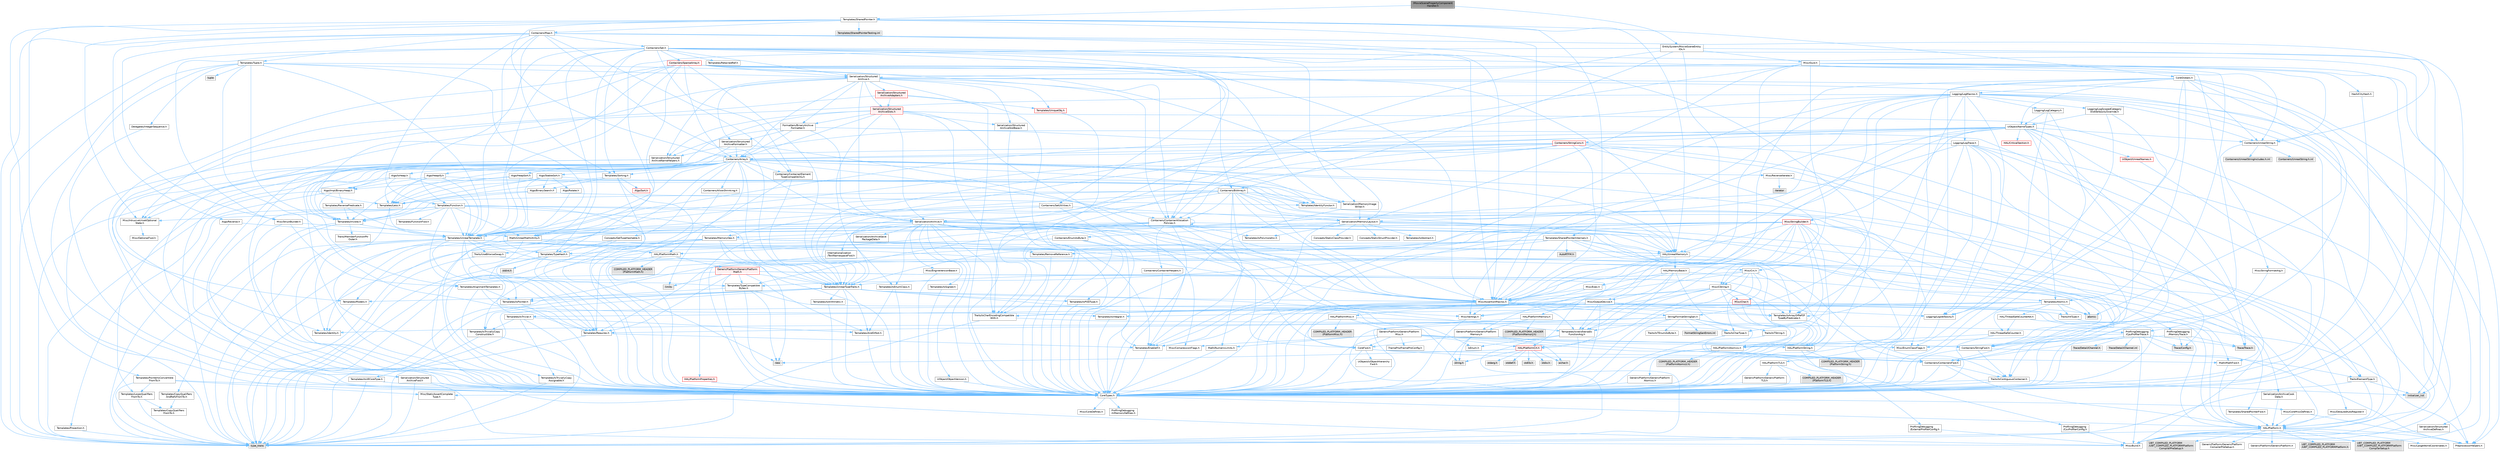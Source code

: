 digraph "IMovieScenePropertyComponentHandler.h"
{
 // INTERACTIVE_SVG=YES
 // LATEX_PDF_SIZE
  bgcolor="transparent";
  edge [fontname=Helvetica,fontsize=10,labelfontname=Helvetica,labelfontsize=10];
  node [fontname=Helvetica,fontsize=10,shape=box,height=0.2,width=0.4];
  Node1 [id="Node000001",label="IMovieScenePropertyComponent\lHandler.h",height=0.2,width=0.4,color="gray40", fillcolor="grey60", style="filled", fontcolor="black",tooltip=" "];
  Node1 -> Node2 [id="edge1_Node000001_Node000002",color="steelblue1",style="solid",tooltip=" "];
  Node2 [id="Node000002",label="Templates/SharedPointer.h",height=0.2,width=0.4,color="grey40", fillcolor="white", style="filled",URL="$d2/d17/SharedPointer_8h.html",tooltip=" "];
  Node2 -> Node3 [id="edge2_Node000002_Node000003",color="steelblue1",style="solid",tooltip=" "];
  Node3 [id="Node000003",label="CoreTypes.h",height=0.2,width=0.4,color="grey40", fillcolor="white", style="filled",URL="$dc/dec/CoreTypes_8h.html",tooltip=" "];
  Node3 -> Node4 [id="edge3_Node000003_Node000004",color="steelblue1",style="solid",tooltip=" "];
  Node4 [id="Node000004",label="HAL/Platform.h",height=0.2,width=0.4,color="grey40", fillcolor="white", style="filled",URL="$d9/dd0/Platform_8h.html",tooltip=" "];
  Node4 -> Node5 [id="edge4_Node000004_Node000005",color="steelblue1",style="solid",tooltip=" "];
  Node5 [id="Node000005",label="Misc/Build.h",height=0.2,width=0.4,color="grey40", fillcolor="white", style="filled",URL="$d3/dbb/Build_8h.html",tooltip=" "];
  Node4 -> Node6 [id="edge5_Node000004_Node000006",color="steelblue1",style="solid",tooltip=" "];
  Node6 [id="Node000006",label="Misc/LargeWorldCoordinates.h",height=0.2,width=0.4,color="grey40", fillcolor="white", style="filled",URL="$d2/dcb/LargeWorldCoordinates_8h.html",tooltip=" "];
  Node4 -> Node7 [id="edge6_Node000004_Node000007",color="steelblue1",style="solid",tooltip=" "];
  Node7 [id="Node000007",label="type_traits",height=0.2,width=0.4,color="grey60", fillcolor="#E0E0E0", style="filled",tooltip=" "];
  Node4 -> Node8 [id="edge7_Node000004_Node000008",color="steelblue1",style="solid",tooltip=" "];
  Node8 [id="Node000008",label="PreprocessorHelpers.h",height=0.2,width=0.4,color="grey40", fillcolor="white", style="filled",URL="$db/ddb/PreprocessorHelpers_8h.html",tooltip=" "];
  Node4 -> Node9 [id="edge8_Node000004_Node000009",color="steelblue1",style="solid",tooltip=" "];
  Node9 [id="Node000009",label="UBT_COMPILED_PLATFORM\l/UBT_COMPILED_PLATFORMPlatform\lCompilerPreSetup.h",height=0.2,width=0.4,color="grey60", fillcolor="#E0E0E0", style="filled",tooltip=" "];
  Node4 -> Node10 [id="edge9_Node000004_Node000010",color="steelblue1",style="solid",tooltip=" "];
  Node10 [id="Node000010",label="GenericPlatform/GenericPlatform\lCompilerPreSetup.h",height=0.2,width=0.4,color="grey40", fillcolor="white", style="filled",URL="$d9/dc8/GenericPlatformCompilerPreSetup_8h.html",tooltip=" "];
  Node4 -> Node11 [id="edge10_Node000004_Node000011",color="steelblue1",style="solid",tooltip=" "];
  Node11 [id="Node000011",label="GenericPlatform/GenericPlatform.h",height=0.2,width=0.4,color="grey40", fillcolor="white", style="filled",URL="$d6/d84/GenericPlatform_8h.html",tooltip=" "];
  Node4 -> Node12 [id="edge11_Node000004_Node000012",color="steelblue1",style="solid",tooltip=" "];
  Node12 [id="Node000012",label="UBT_COMPILED_PLATFORM\l/UBT_COMPILED_PLATFORMPlatform.h",height=0.2,width=0.4,color="grey60", fillcolor="#E0E0E0", style="filled",tooltip=" "];
  Node4 -> Node13 [id="edge12_Node000004_Node000013",color="steelblue1",style="solid",tooltip=" "];
  Node13 [id="Node000013",label="UBT_COMPILED_PLATFORM\l/UBT_COMPILED_PLATFORMPlatform\lCompilerSetup.h",height=0.2,width=0.4,color="grey60", fillcolor="#E0E0E0", style="filled",tooltip=" "];
  Node3 -> Node14 [id="edge13_Node000003_Node000014",color="steelblue1",style="solid",tooltip=" "];
  Node14 [id="Node000014",label="ProfilingDebugging\l/UMemoryDefines.h",height=0.2,width=0.4,color="grey40", fillcolor="white", style="filled",URL="$d2/da2/UMemoryDefines_8h.html",tooltip=" "];
  Node3 -> Node15 [id="edge14_Node000003_Node000015",color="steelblue1",style="solid",tooltip=" "];
  Node15 [id="Node000015",label="Misc/CoreMiscDefines.h",height=0.2,width=0.4,color="grey40", fillcolor="white", style="filled",URL="$da/d38/CoreMiscDefines_8h.html",tooltip=" "];
  Node15 -> Node4 [id="edge15_Node000015_Node000004",color="steelblue1",style="solid",tooltip=" "];
  Node15 -> Node8 [id="edge16_Node000015_Node000008",color="steelblue1",style="solid",tooltip=" "];
  Node3 -> Node16 [id="edge17_Node000003_Node000016",color="steelblue1",style="solid",tooltip=" "];
  Node16 [id="Node000016",label="Misc/CoreDefines.h",height=0.2,width=0.4,color="grey40", fillcolor="white", style="filled",URL="$d3/dd2/CoreDefines_8h.html",tooltip=" "];
  Node2 -> Node17 [id="edge18_Node000002_Node000017",color="steelblue1",style="solid",tooltip=" "];
  Node17 [id="Node000017",label="Misc/IntrusiveUnsetOptional\lState.h",height=0.2,width=0.4,color="grey40", fillcolor="white", style="filled",URL="$d2/d0a/IntrusiveUnsetOptionalState_8h.html",tooltip=" "];
  Node17 -> Node18 [id="edge19_Node000017_Node000018",color="steelblue1",style="solid",tooltip=" "];
  Node18 [id="Node000018",label="Misc/OptionalFwd.h",height=0.2,width=0.4,color="grey40", fillcolor="white", style="filled",URL="$dc/d50/OptionalFwd_8h.html",tooltip=" "];
  Node2 -> Node19 [id="edge20_Node000002_Node000019",color="steelblue1",style="solid",tooltip=" "];
  Node19 [id="Node000019",label="Templates/PointerIsConvertible\lFromTo.h",height=0.2,width=0.4,color="grey40", fillcolor="white", style="filled",URL="$d6/d65/PointerIsConvertibleFromTo_8h.html",tooltip=" "];
  Node19 -> Node3 [id="edge21_Node000019_Node000003",color="steelblue1",style="solid",tooltip=" "];
  Node19 -> Node20 [id="edge22_Node000019_Node000020",color="steelblue1",style="solid",tooltip=" "];
  Node20 [id="Node000020",label="Misc/StaticAssertComplete\lType.h",height=0.2,width=0.4,color="grey40", fillcolor="white", style="filled",URL="$d5/d4e/StaticAssertCompleteType_8h.html",tooltip=" "];
  Node19 -> Node21 [id="edge23_Node000019_Node000021",color="steelblue1",style="solid",tooltip=" "];
  Node21 [id="Node000021",label="Templates/LosesQualifiers\lFromTo.h",height=0.2,width=0.4,color="grey40", fillcolor="white", style="filled",URL="$d2/db3/LosesQualifiersFromTo_8h.html",tooltip=" "];
  Node21 -> Node22 [id="edge24_Node000021_Node000022",color="steelblue1",style="solid",tooltip=" "];
  Node22 [id="Node000022",label="Templates/CopyQualifiers\lFromTo.h",height=0.2,width=0.4,color="grey40", fillcolor="white", style="filled",URL="$d5/db4/CopyQualifiersFromTo_8h.html",tooltip=" "];
  Node21 -> Node7 [id="edge25_Node000021_Node000007",color="steelblue1",style="solid",tooltip=" "];
  Node19 -> Node7 [id="edge26_Node000019_Node000007",color="steelblue1",style="solid",tooltip=" "];
  Node2 -> Node23 [id="edge27_Node000002_Node000023",color="steelblue1",style="solid",tooltip=" "];
  Node23 [id="Node000023",label="Misc/AssertionMacros.h",height=0.2,width=0.4,color="grey40", fillcolor="white", style="filled",URL="$d0/dfa/AssertionMacros_8h.html",tooltip=" "];
  Node23 -> Node3 [id="edge28_Node000023_Node000003",color="steelblue1",style="solid",tooltip=" "];
  Node23 -> Node4 [id="edge29_Node000023_Node000004",color="steelblue1",style="solid",tooltip=" "];
  Node23 -> Node24 [id="edge30_Node000023_Node000024",color="steelblue1",style="solid",tooltip=" "];
  Node24 [id="Node000024",label="HAL/PlatformMisc.h",height=0.2,width=0.4,color="grey40", fillcolor="white", style="filled",URL="$d0/df5/PlatformMisc_8h.html",tooltip=" "];
  Node24 -> Node3 [id="edge31_Node000024_Node000003",color="steelblue1",style="solid",tooltip=" "];
  Node24 -> Node25 [id="edge32_Node000024_Node000025",color="steelblue1",style="solid",tooltip=" "];
  Node25 [id="Node000025",label="GenericPlatform/GenericPlatform\lMisc.h",height=0.2,width=0.4,color="grey40", fillcolor="white", style="filled",URL="$db/d9a/GenericPlatformMisc_8h.html",tooltip=" "];
  Node25 -> Node26 [id="edge33_Node000025_Node000026",color="steelblue1",style="solid",tooltip=" "];
  Node26 [id="Node000026",label="Containers/StringFwd.h",height=0.2,width=0.4,color="grey40", fillcolor="white", style="filled",URL="$df/d37/StringFwd_8h.html",tooltip=" "];
  Node26 -> Node3 [id="edge34_Node000026_Node000003",color="steelblue1",style="solid",tooltip=" "];
  Node26 -> Node27 [id="edge35_Node000026_Node000027",color="steelblue1",style="solid",tooltip=" "];
  Node27 [id="Node000027",label="Traits/ElementType.h",height=0.2,width=0.4,color="grey40", fillcolor="white", style="filled",URL="$d5/d4f/ElementType_8h.html",tooltip=" "];
  Node27 -> Node4 [id="edge36_Node000027_Node000004",color="steelblue1",style="solid",tooltip=" "];
  Node27 -> Node28 [id="edge37_Node000027_Node000028",color="steelblue1",style="solid",tooltip=" "];
  Node28 [id="Node000028",label="initializer_list",height=0.2,width=0.4,color="grey60", fillcolor="#E0E0E0", style="filled",tooltip=" "];
  Node27 -> Node7 [id="edge38_Node000027_Node000007",color="steelblue1",style="solid",tooltip=" "];
  Node26 -> Node29 [id="edge39_Node000026_Node000029",color="steelblue1",style="solid",tooltip=" "];
  Node29 [id="Node000029",label="Traits/IsContiguousContainer.h",height=0.2,width=0.4,color="grey40", fillcolor="white", style="filled",URL="$d5/d3c/IsContiguousContainer_8h.html",tooltip=" "];
  Node29 -> Node3 [id="edge40_Node000029_Node000003",color="steelblue1",style="solid",tooltip=" "];
  Node29 -> Node20 [id="edge41_Node000029_Node000020",color="steelblue1",style="solid",tooltip=" "];
  Node29 -> Node28 [id="edge42_Node000029_Node000028",color="steelblue1",style="solid",tooltip=" "];
  Node25 -> Node30 [id="edge43_Node000025_Node000030",color="steelblue1",style="solid",tooltip=" "];
  Node30 [id="Node000030",label="CoreFwd.h",height=0.2,width=0.4,color="grey40", fillcolor="white", style="filled",URL="$d1/d1e/CoreFwd_8h.html",tooltip=" "];
  Node30 -> Node3 [id="edge44_Node000030_Node000003",color="steelblue1",style="solid",tooltip=" "];
  Node30 -> Node31 [id="edge45_Node000030_Node000031",color="steelblue1",style="solid",tooltip=" "];
  Node31 [id="Node000031",label="Containers/ContainersFwd.h",height=0.2,width=0.4,color="grey40", fillcolor="white", style="filled",URL="$d4/d0a/ContainersFwd_8h.html",tooltip=" "];
  Node31 -> Node4 [id="edge46_Node000031_Node000004",color="steelblue1",style="solid",tooltip=" "];
  Node31 -> Node3 [id="edge47_Node000031_Node000003",color="steelblue1",style="solid",tooltip=" "];
  Node31 -> Node29 [id="edge48_Node000031_Node000029",color="steelblue1",style="solid",tooltip=" "];
  Node30 -> Node32 [id="edge49_Node000030_Node000032",color="steelblue1",style="solid",tooltip=" "];
  Node32 [id="Node000032",label="Math/MathFwd.h",height=0.2,width=0.4,color="grey40", fillcolor="white", style="filled",URL="$d2/d10/MathFwd_8h.html",tooltip=" "];
  Node32 -> Node4 [id="edge50_Node000032_Node000004",color="steelblue1",style="solid",tooltip=" "];
  Node30 -> Node33 [id="edge51_Node000030_Node000033",color="steelblue1",style="solid",tooltip=" "];
  Node33 [id="Node000033",label="UObject/UObjectHierarchy\lFwd.h",height=0.2,width=0.4,color="grey40", fillcolor="white", style="filled",URL="$d3/d13/UObjectHierarchyFwd_8h.html",tooltip=" "];
  Node25 -> Node3 [id="edge52_Node000025_Node000003",color="steelblue1",style="solid",tooltip=" "];
  Node25 -> Node34 [id="edge53_Node000025_Node000034",color="steelblue1",style="solid",tooltip=" "];
  Node34 [id="Node000034",label="FramePro/FrameProConfig.h",height=0.2,width=0.4,color="grey40", fillcolor="white", style="filled",URL="$d7/d90/FrameProConfig_8h.html",tooltip=" "];
  Node25 -> Node35 [id="edge54_Node000025_Node000035",color="steelblue1",style="solid",tooltip=" "];
  Node35 [id="Node000035",label="HAL/PlatformCrt.h",height=0.2,width=0.4,color="red", fillcolor="#FFF0F0", style="filled",URL="$d8/d75/PlatformCrt_8h.html",tooltip=" "];
  Node35 -> Node36 [id="edge55_Node000035_Node000036",color="steelblue1",style="solid",tooltip=" "];
  Node36 [id="Node000036",label="new",height=0.2,width=0.4,color="grey60", fillcolor="#E0E0E0", style="filled",tooltip=" "];
  Node35 -> Node37 [id="edge56_Node000035_Node000037",color="steelblue1",style="solid",tooltip=" "];
  Node37 [id="Node000037",label="wchar.h",height=0.2,width=0.4,color="grey60", fillcolor="#E0E0E0", style="filled",tooltip=" "];
  Node35 -> Node38 [id="edge57_Node000035_Node000038",color="steelblue1",style="solid",tooltip=" "];
  Node38 [id="Node000038",label="stddef.h",height=0.2,width=0.4,color="grey60", fillcolor="#E0E0E0", style="filled",tooltip=" "];
  Node35 -> Node39 [id="edge58_Node000035_Node000039",color="steelblue1",style="solid",tooltip=" "];
  Node39 [id="Node000039",label="stdlib.h",height=0.2,width=0.4,color="grey60", fillcolor="#E0E0E0", style="filled",tooltip=" "];
  Node35 -> Node40 [id="edge59_Node000035_Node000040",color="steelblue1",style="solid",tooltip=" "];
  Node40 [id="Node000040",label="stdio.h",height=0.2,width=0.4,color="grey60", fillcolor="#E0E0E0", style="filled",tooltip=" "];
  Node35 -> Node41 [id="edge60_Node000035_Node000041",color="steelblue1",style="solid",tooltip=" "];
  Node41 [id="Node000041",label="stdarg.h",height=0.2,width=0.4,color="grey60", fillcolor="#E0E0E0", style="filled",tooltip=" "];
  Node35 -> Node44 [id="edge61_Node000035_Node000044",color="steelblue1",style="solid",tooltip=" "];
  Node44 [id="Node000044",label="string.h",height=0.2,width=0.4,color="grey60", fillcolor="#E0E0E0", style="filled",tooltip=" "];
  Node25 -> Node45 [id="edge62_Node000025_Node000045",color="steelblue1",style="solid",tooltip=" "];
  Node45 [id="Node000045",label="Math/NumericLimits.h",height=0.2,width=0.4,color="grey40", fillcolor="white", style="filled",URL="$df/d1b/NumericLimits_8h.html",tooltip=" "];
  Node45 -> Node3 [id="edge63_Node000045_Node000003",color="steelblue1",style="solid",tooltip=" "];
  Node25 -> Node46 [id="edge64_Node000025_Node000046",color="steelblue1",style="solid",tooltip=" "];
  Node46 [id="Node000046",label="Misc/CompressionFlags.h",height=0.2,width=0.4,color="grey40", fillcolor="white", style="filled",URL="$d9/d76/CompressionFlags_8h.html",tooltip=" "];
  Node25 -> Node47 [id="edge65_Node000025_Node000047",color="steelblue1",style="solid",tooltip=" "];
  Node47 [id="Node000047",label="Misc/EnumClassFlags.h",height=0.2,width=0.4,color="grey40", fillcolor="white", style="filled",URL="$d8/de7/EnumClassFlags_8h.html",tooltip=" "];
  Node25 -> Node48 [id="edge66_Node000025_Node000048",color="steelblue1",style="solid",tooltip=" "];
  Node48 [id="Node000048",label="ProfilingDebugging\l/CsvProfilerConfig.h",height=0.2,width=0.4,color="grey40", fillcolor="white", style="filled",URL="$d3/d88/CsvProfilerConfig_8h.html",tooltip=" "];
  Node48 -> Node5 [id="edge67_Node000048_Node000005",color="steelblue1",style="solid",tooltip=" "];
  Node25 -> Node49 [id="edge68_Node000025_Node000049",color="steelblue1",style="solid",tooltip=" "];
  Node49 [id="Node000049",label="ProfilingDebugging\l/ExternalProfilerConfig.h",height=0.2,width=0.4,color="grey40", fillcolor="white", style="filled",URL="$d3/dbb/ExternalProfilerConfig_8h.html",tooltip=" "];
  Node49 -> Node5 [id="edge69_Node000049_Node000005",color="steelblue1",style="solid",tooltip=" "];
  Node24 -> Node50 [id="edge70_Node000024_Node000050",color="steelblue1",style="solid",tooltip=" "];
  Node50 [id="Node000050",label="COMPILED_PLATFORM_HEADER\l(PlatformMisc.h)",height=0.2,width=0.4,color="grey60", fillcolor="#E0E0E0", style="filled",tooltip=" "];
  Node24 -> Node51 [id="edge71_Node000024_Node000051",color="steelblue1",style="solid",tooltip=" "];
  Node51 [id="Node000051",label="ProfilingDebugging\l/CpuProfilerTrace.h",height=0.2,width=0.4,color="grey40", fillcolor="white", style="filled",URL="$da/dcb/CpuProfilerTrace_8h.html",tooltip=" "];
  Node51 -> Node3 [id="edge72_Node000051_Node000003",color="steelblue1",style="solid",tooltip=" "];
  Node51 -> Node31 [id="edge73_Node000051_Node000031",color="steelblue1",style="solid",tooltip=" "];
  Node51 -> Node52 [id="edge74_Node000051_Node000052",color="steelblue1",style="solid",tooltip=" "];
  Node52 [id="Node000052",label="HAL/PlatformAtomics.h",height=0.2,width=0.4,color="grey40", fillcolor="white", style="filled",URL="$d3/d36/PlatformAtomics_8h.html",tooltip=" "];
  Node52 -> Node3 [id="edge75_Node000052_Node000003",color="steelblue1",style="solid",tooltip=" "];
  Node52 -> Node53 [id="edge76_Node000052_Node000053",color="steelblue1",style="solid",tooltip=" "];
  Node53 [id="Node000053",label="GenericPlatform/GenericPlatform\lAtomics.h",height=0.2,width=0.4,color="grey40", fillcolor="white", style="filled",URL="$da/d72/GenericPlatformAtomics_8h.html",tooltip=" "];
  Node53 -> Node3 [id="edge77_Node000053_Node000003",color="steelblue1",style="solid",tooltip=" "];
  Node52 -> Node54 [id="edge78_Node000052_Node000054",color="steelblue1",style="solid",tooltip=" "];
  Node54 [id="Node000054",label="COMPILED_PLATFORM_HEADER\l(PlatformAtomics.h)",height=0.2,width=0.4,color="grey60", fillcolor="#E0E0E0", style="filled",tooltip=" "];
  Node51 -> Node8 [id="edge79_Node000051_Node000008",color="steelblue1",style="solid",tooltip=" "];
  Node51 -> Node5 [id="edge80_Node000051_Node000005",color="steelblue1",style="solid",tooltip=" "];
  Node51 -> Node55 [id="edge81_Node000051_Node000055",color="steelblue1",style="solid",tooltip=" "];
  Node55 [id="Node000055",label="Trace/Config.h",height=0.2,width=0.4,color="grey60", fillcolor="#E0E0E0", style="filled",tooltip=" "];
  Node51 -> Node56 [id="edge82_Node000051_Node000056",color="steelblue1",style="solid",tooltip=" "];
  Node56 [id="Node000056",label="Trace/Detail/Channel.h",height=0.2,width=0.4,color="grey60", fillcolor="#E0E0E0", style="filled",tooltip=" "];
  Node51 -> Node57 [id="edge83_Node000051_Node000057",color="steelblue1",style="solid",tooltip=" "];
  Node57 [id="Node000057",label="Trace/Detail/Channel.inl",height=0.2,width=0.4,color="grey60", fillcolor="#E0E0E0", style="filled",tooltip=" "];
  Node51 -> Node58 [id="edge84_Node000051_Node000058",color="steelblue1",style="solid",tooltip=" "];
  Node58 [id="Node000058",label="Trace/Trace.h",height=0.2,width=0.4,color="grey60", fillcolor="#E0E0E0", style="filled",tooltip=" "];
  Node23 -> Node8 [id="edge85_Node000023_Node000008",color="steelblue1",style="solid",tooltip=" "];
  Node23 -> Node59 [id="edge86_Node000023_Node000059",color="steelblue1",style="solid",tooltip=" "];
  Node59 [id="Node000059",label="Templates/EnableIf.h",height=0.2,width=0.4,color="grey40", fillcolor="white", style="filled",URL="$d7/d60/EnableIf_8h.html",tooltip=" "];
  Node59 -> Node3 [id="edge87_Node000059_Node000003",color="steelblue1",style="solid",tooltip=" "];
  Node23 -> Node60 [id="edge88_Node000023_Node000060",color="steelblue1",style="solid",tooltip=" "];
  Node60 [id="Node000060",label="Templates/IsArrayOrRefOf\lTypeByPredicate.h",height=0.2,width=0.4,color="grey40", fillcolor="white", style="filled",URL="$d6/da1/IsArrayOrRefOfTypeByPredicate_8h.html",tooltip=" "];
  Node60 -> Node3 [id="edge89_Node000060_Node000003",color="steelblue1",style="solid",tooltip=" "];
  Node23 -> Node61 [id="edge90_Node000023_Node000061",color="steelblue1",style="solid",tooltip=" "];
  Node61 [id="Node000061",label="Templates/IsValidVariadic\lFunctionArg.h",height=0.2,width=0.4,color="grey40", fillcolor="white", style="filled",URL="$d0/dc8/IsValidVariadicFunctionArg_8h.html",tooltip=" "];
  Node61 -> Node3 [id="edge91_Node000061_Node000003",color="steelblue1",style="solid",tooltip=" "];
  Node61 -> Node62 [id="edge92_Node000061_Node000062",color="steelblue1",style="solid",tooltip=" "];
  Node62 [id="Node000062",label="IsEnum.h",height=0.2,width=0.4,color="grey40", fillcolor="white", style="filled",URL="$d4/de5/IsEnum_8h.html",tooltip=" "];
  Node61 -> Node7 [id="edge93_Node000061_Node000007",color="steelblue1",style="solid",tooltip=" "];
  Node23 -> Node63 [id="edge94_Node000023_Node000063",color="steelblue1",style="solid",tooltip=" "];
  Node63 [id="Node000063",label="Traits/IsCharEncodingCompatible\lWith.h",height=0.2,width=0.4,color="grey40", fillcolor="white", style="filled",URL="$df/dd1/IsCharEncodingCompatibleWith_8h.html",tooltip=" "];
  Node63 -> Node7 [id="edge95_Node000063_Node000007",color="steelblue1",style="solid",tooltip=" "];
  Node63 -> Node64 [id="edge96_Node000063_Node000064",color="steelblue1",style="solid",tooltip=" "];
  Node64 [id="Node000064",label="Traits/IsCharType.h",height=0.2,width=0.4,color="grey40", fillcolor="white", style="filled",URL="$db/d51/IsCharType_8h.html",tooltip=" "];
  Node64 -> Node3 [id="edge97_Node000064_Node000003",color="steelblue1",style="solid",tooltip=" "];
  Node23 -> Node65 [id="edge98_Node000023_Node000065",color="steelblue1",style="solid",tooltip=" "];
  Node65 [id="Node000065",label="Misc/VarArgs.h",height=0.2,width=0.4,color="grey40", fillcolor="white", style="filled",URL="$d5/d6f/VarArgs_8h.html",tooltip=" "];
  Node65 -> Node3 [id="edge99_Node000065_Node000003",color="steelblue1",style="solid",tooltip=" "];
  Node23 -> Node66 [id="edge100_Node000023_Node000066",color="steelblue1",style="solid",tooltip=" "];
  Node66 [id="Node000066",label="String/FormatStringSan.h",height=0.2,width=0.4,color="grey40", fillcolor="white", style="filled",URL="$d3/d8b/FormatStringSan_8h.html",tooltip=" "];
  Node66 -> Node7 [id="edge101_Node000066_Node000007",color="steelblue1",style="solid",tooltip=" "];
  Node66 -> Node3 [id="edge102_Node000066_Node000003",color="steelblue1",style="solid",tooltip=" "];
  Node66 -> Node67 [id="edge103_Node000066_Node000067",color="steelblue1",style="solid",tooltip=" "];
  Node67 [id="Node000067",label="Templates/Requires.h",height=0.2,width=0.4,color="grey40", fillcolor="white", style="filled",URL="$dc/d96/Requires_8h.html",tooltip=" "];
  Node67 -> Node59 [id="edge104_Node000067_Node000059",color="steelblue1",style="solid",tooltip=" "];
  Node67 -> Node7 [id="edge105_Node000067_Node000007",color="steelblue1",style="solid",tooltip=" "];
  Node66 -> Node68 [id="edge106_Node000066_Node000068",color="steelblue1",style="solid",tooltip=" "];
  Node68 [id="Node000068",label="Templates/Identity.h",height=0.2,width=0.4,color="grey40", fillcolor="white", style="filled",URL="$d0/dd5/Identity_8h.html",tooltip=" "];
  Node66 -> Node61 [id="edge107_Node000066_Node000061",color="steelblue1",style="solid",tooltip=" "];
  Node66 -> Node64 [id="edge108_Node000066_Node000064",color="steelblue1",style="solid",tooltip=" "];
  Node66 -> Node69 [id="edge109_Node000066_Node000069",color="steelblue1",style="solid",tooltip=" "];
  Node69 [id="Node000069",label="Traits/IsTEnumAsByte.h",height=0.2,width=0.4,color="grey40", fillcolor="white", style="filled",URL="$d1/de6/IsTEnumAsByte_8h.html",tooltip=" "];
  Node66 -> Node70 [id="edge110_Node000066_Node000070",color="steelblue1",style="solid",tooltip=" "];
  Node70 [id="Node000070",label="Traits/IsTString.h",height=0.2,width=0.4,color="grey40", fillcolor="white", style="filled",URL="$d0/df8/IsTString_8h.html",tooltip=" "];
  Node70 -> Node31 [id="edge111_Node000070_Node000031",color="steelblue1",style="solid",tooltip=" "];
  Node66 -> Node31 [id="edge112_Node000066_Node000031",color="steelblue1",style="solid",tooltip=" "];
  Node66 -> Node71 [id="edge113_Node000066_Node000071",color="steelblue1",style="solid",tooltip=" "];
  Node71 [id="Node000071",label="FormatStringSanErrors.inl",height=0.2,width=0.4,color="grey60", fillcolor="#E0E0E0", style="filled",tooltip=" "];
  Node23 -> Node72 [id="edge114_Node000023_Node000072",color="steelblue1",style="solid",tooltip=" "];
  Node72 [id="Node000072",label="atomic",height=0.2,width=0.4,color="grey60", fillcolor="#E0E0E0", style="filled",tooltip=" "];
  Node2 -> Node73 [id="edge115_Node000002_Node000073",color="steelblue1",style="solid",tooltip=" "];
  Node73 [id="Node000073",label="HAL/UnrealMemory.h",height=0.2,width=0.4,color="grey40", fillcolor="white", style="filled",URL="$d9/d96/UnrealMemory_8h.html",tooltip=" "];
  Node73 -> Node3 [id="edge116_Node000073_Node000003",color="steelblue1",style="solid",tooltip=" "];
  Node73 -> Node74 [id="edge117_Node000073_Node000074",color="steelblue1",style="solid",tooltip=" "];
  Node74 [id="Node000074",label="GenericPlatform/GenericPlatform\lMemory.h",height=0.2,width=0.4,color="grey40", fillcolor="white", style="filled",URL="$dd/d22/GenericPlatformMemory_8h.html",tooltip=" "];
  Node74 -> Node30 [id="edge118_Node000074_Node000030",color="steelblue1",style="solid",tooltip=" "];
  Node74 -> Node3 [id="edge119_Node000074_Node000003",color="steelblue1",style="solid",tooltip=" "];
  Node74 -> Node75 [id="edge120_Node000074_Node000075",color="steelblue1",style="solid",tooltip=" "];
  Node75 [id="Node000075",label="HAL/PlatformString.h",height=0.2,width=0.4,color="grey40", fillcolor="white", style="filled",URL="$db/db5/PlatformString_8h.html",tooltip=" "];
  Node75 -> Node3 [id="edge121_Node000075_Node000003",color="steelblue1",style="solid",tooltip=" "];
  Node75 -> Node76 [id="edge122_Node000075_Node000076",color="steelblue1",style="solid",tooltip=" "];
  Node76 [id="Node000076",label="COMPILED_PLATFORM_HEADER\l(PlatformString.h)",height=0.2,width=0.4,color="grey60", fillcolor="#E0E0E0", style="filled",tooltip=" "];
  Node74 -> Node44 [id="edge123_Node000074_Node000044",color="steelblue1",style="solid",tooltip=" "];
  Node74 -> Node37 [id="edge124_Node000074_Node000037",color="steelblue1",style="solid",tooltip=" "];
  Node73 -> Node77 [id="edge125_Node000073_Node000077",color="steelblue1",style="solid",tooltip=" "];
  Node77 [id="Node000077",label="HAL/MemoryBase.h",height=0.2,width=0.4,color="grey40", fillcolor="white", style="filled",URL="$d6/d9f/MemoryBase_8h.html",tooltip=" "];
  Node77 -> Node3 [id="edge126_Node000077_Node000003",color="steelblue1",style="solid",tooltip=" "];
  Node77 -> Node52 [id="edge127_Node000077_Node000052",color="steelblue1",style="solid",tooltip=" "];
  Node77 -> Node35 [id="edge128_Node000077_Node000035",color="steelblue1",style="solid",tooltip=" "];
  Node77 -> Node78 [id="edge129_Node000077_Node000078",color="steelblue1",style="solid",tooltip=" "];
  Node78 [id="Node000078",label="Misc/Exec.h",height=0.2,width=0.4,color="grey40", fillcolor="white", style="filled",URL="$de/ddb/Exec_8h.html",tooltip=" "];
  Node78 -> Node3 [id="edge130_Node000078_Node000003",color="steelblue1",style="solid",tooltip=" "];
  Node78 -> Node23 [id="edge131_Node000078_Node000023",color="steelblue1",style="solid",tooltip=" "];
  Node77 -> Node79 [id="edge132_Node000077_Node000079",color="steelblue1",style="solid",tooltip=" "];
  Node79 [id="Node000079",label="Misc/OutputDevice.h",height=0.2,width=0.4,color="grey40", fillcolor="white", style="filled",URL="$d7/d32/OutputDevice_8h.html",tooltip=" "];
  Node79 -> Node30 [id="edge133_Node000079_Node000030",color="steelblue1",style="solid",tooltip=" "];
  Node79 -> Node3 [id="edge134_Node000079_Node000003",color="steelblue1",style="solid",tooltip=" "];
  Node79 -> Node80 [id="edge135_Node000079_Node000080",color="steelblue1",style="solid",tooltip=" "];
  Node80 [id="Node000080",label="Logging/LogVerbosity.h",height=0.2,width=0.4,color="grey40", fillcolor="white", style="filled",URL="$d2/d8f/LogVerbosity_8h.html",tooltip=" "];
  Node80 -> Node3 [id="edge136_Node000080_Node000003",color="steelblue1",style="solid",tooltip=" "];
  Node79 -> Node65 [id="edge137_Node000079_Node000065",color="steelblue1",style="solid",tooltip=" "];
  Node79 -> Node60 [id="edge138_Node000079_Node000060",color="steelblue1",style="solid",tooltip=" "];
  Node79 -> Node61 [id="edge139_Node000079_Node000061",color="steelblue1",style="solid",tooltip=" "];
  Node79 -> Node63 [id="edge140_Node000079_Node000063",color="steelblue1",style="solid",tooltip=" "];
  Node77 -> Node81 [id="edge141_Node000077_Node000081",color="steelblue1",style="solid",tooltip=" "];
  Node81 [id="Node000081",label="Templates/Atomic.h",height=0.2,width=0.4,color="grey40", fillcolor="white", style="filled",URL="$d3/d91/Atomic_8h.html",tooltip=" "];
  Node81 -> Node82 [id="edge142_Node000081_Node000082",color="steelblue1",style="solid",tooltip=" "];
  Node82 [id="Node000082",label="HAL/ThreadSafeCounter.h",height=0.2,width=0.4,color="grey40", fillcolor="white", style="filled",URL="$dc/dc9/ThreadSafeCounter_8h.html",tooltip=" "];
  Node82 -> Node3 [id="edge143_Node000082_Node000003",color="steelblue1",style="solid",tooltip=" "];
  Node82 -> Node52 [id="edge144_Node000082_Node000052",color="steelblue1",style="solid",tooltip=" "];
  Node81 -> Node83 [id="edge145_Node000081_Node000083",color="steelblue1",style="solid",tooltip=" "];
  Node83 [id="Node000083",label="HAL/ThreadSafeCounter64.h",height=0.2,width=0.4,color="grey40", fillcolor="white", style="filled",URL="$d0/d12/ThreadSafeCounter64_8h.html",tooltip=" "];
  Node83 -> Node3 [id="edge146_Node000083_Node000003",color="steelblue1",style="solid",tooltip=" "];
  Node83 -> Node82 [id="edge147_Node000083_Node000082",color="steelblue1",style="solid",tooltip=" "];
  Node81 -> Node84 [id="edge148_Node000081_Node000084",color="steelblue1",style="solid",tooltip=" "];
  Node84 [id="Node000084",label="Templates/IsIntegral.h",height=0.2,width=0.4,color="grey40", fillcolor="white", style="filled",URL="$da/d64/IsIntegral_8h.html",tooltip=" "];
  Node84 -> Node3 [id="edge149_Node000084_Node000003",color="steelblue1",style="solid",tooltip=" "];
  Node81 -> Node85 [id="edge150_Node000081_Node000085",color="steelblue1",style="solid",tooltip=" "];
  Node85 [id="Node000085",label="Templates/IsTrivial.h",height=0.2,width=0.4,color="grey40", fillcolor="white", style="filled",URL="$da/d4c/IsTrivial_8h.html",tooltip=" "];
  Node85 -> Node86 [id="edge151_Node000085_Node000086",color="steelblue1",style="solid",tooltip=" "];
  Node86 [id="Node000086",label="Templates/AndOrNot.h",height=0.2,width=0.4,color="grey40", fillcolor="white", style="filled",URL="$db/d0a/AndOrNot_8h.html",tooltip=" "];
  Node86 -> Node3 [id="edge152_Node000086_Node000003",color="steelblue1",style="solid",tooltip=" "];
  Node85 -> Node87 [id="edge153_Node000085_Node000087",color="steelblue1",style="solid",tooltip=" "];
  Node87 [id="Node000087",label="Templates/IsTriviallyCopy\lConstructible.h",height=0.2,width=0.4,color="grey40", fillcolor="white", style="filled",URL="$d3/d78/IsTriviallyCopyConstructible_8h.html",tooltip=" "];
  Node87 -> Node3 [id="edge154_Node000087_Node000003",color="steelblue1",style="solid",tooltip=" "];
  Node87 -> Node7 [id="edge155_Node000087_Node000007",color="steelblue1",style="solid",tooltip=" "];
  Node85 -> Node88 [id="edge156_Node000085_Node000088",color="steelblue1",style="solid",tooltip=" "];
  Node88 [id="Node000088",label="Templates/IsTriviallyCopy\lAssignable.h",height=0.2,width=0.4,color="grey40", fillcolor="white", style="filled",URL="$d2/df2/IsTriviallyCopyAssignable_8h.html",tooltip=" "];
  Node88 -> Node3 [id="edge157_Node000088_Node000003",color="steelblue1",style="solid",tooltip=" "];
  Node88 -> Node7 [id="edge158_Node000088_Node000007",color="steelblue1",style="solid",tooltip=" "];
  Node85 -> Node7 [id="edge159_Node000085_Node000007",color="steelblue1",style="solid",tooltip=" "];
  Node81 -> Node89 [id="edge160_Node000081_Node000089",color="steelblue1",style="solid",tooltip=" "];
  Node89 [id="Node000089",label="Traits/IntType.h",height=0.2,width=0.4,color="grey40", fillcolor="white", style="filled",URL="$d7/deb/IntType_8h.html",tooltip=" "];
  Node89 -> Node4 [id="edge161_Node000089_Node000004",color="steelblue1",style="solid",tooltip=" "];
  Node81 -> Node72 [id="edge162_Node000081_Node000072",color="steelblue1",style="solid",tooltip=" "];
  Node73 -> Node90 [id="edge163_Node000073_Node000090",color="steelblue1",style="solid",tooltip=" "];
  Node90 [id="Node000090",label="HAL/PlatformMemory.h",height=0.2,width=0.4,color="grey40", fillcolor="white", style="filled",URL="$de/d68/PlatformMemory_8h.html",tooltip=" "];
  Node90 -> Node3 [id="edge164_Node000090_Node000003",color="steelblue1",style="solid",tooltip=" "];
  Node90 -> Node74 [id="edge165_Node000090_Node000074",color="steelblue1",style="solid",tooltip=" "];
  Node90 -> Node91 [id="edge166_Node000090_Node000091",color="steelblue1",style="solid",tooltip=" "];
  Node91 [id="Node000091",label="COMPILED_PLATFORM_HEADER\l(PlatformMemory.h)",height=0.2,width=0.4,color="grey60", fillcolor="#E0E0E0", style="filled",tooltip=" "];
  Node73 -> Node92 [id="edge167_Node000073_Node000092",color="steelblue1",style="solid",tooltip=" "];
  Node92 [id="Node000092",label="ProfilingDebugging\l/MemoryTrace.h",height=0.2,width=0.4,color="grey40", fillcolor="white", style="filled",URL="$da/dd7/MemoryTrace_8h.html",tooltip=" "];
  Node92 -> Node4 [id="edge168_Node000092_Node000004",color="steelblue1",style="solid",tooltip=" "];
  Node92 -> Node47 [id="edge169_Node000092_Node000047",color="steelblue1",style="solid",tooltip=" "];
  Node92 -> Node55 [id="edge170_Node000092_Node000055",color="steelblue1",style="solid",tooltip=" "];
  Node92 -> Node58 [id="edge171_Node000092_Node000058",color="steelblue1",style="solid",tooltip=" "];
  Node73 -> Node93 [id="edge172_Node000073_Node000093",color="steelblue1",style="solid",tooltip=" "];
  Node93 [id="Node000093",label="Templates/IsPointer.h",height=0.2,width=0.4,color="grey40", fillcolor="white", style="filled",URL="$d7/d05/IsPointer_8h.html",tooltip=" "];
  Node93 -> Node3 [id="edge173_Node000093_Node000003",color="steelblue1",style="solid",tooltip=" "];
  Node2 -> Node94 [id="edge174_Node000002_Node000094",color="steelblue1",style="solid",tooltip=" "];
  Node94 [id="Node000094",label="Containers/Array.h",height=0.2,width=0.4,color="grey40", fillcolor="white", style="filled",URL="$df/dd0/Array_8h.html",tooltip=" "];
  Node94 -> Node3 [id="edge175_Node000094_Node000003",color="steelblue1",style="solid",tooltip=" "];
  Node94 -> Node23 [id="edge176_Node000094_Node000023",color="steelblue1",style="solid",tooltip=" "];
  Node94 -> Node17 [id="edge177_Node000094_Node000017",color="steelblue1",style="solid",tooltip=" "];
  Node94 -> Node95 [id="edge178_Node000094_Node000095",color="steelblue1",style="solid",tooltip=" "];
  Node95 [id="Node000095",label="Misc/ReverseIterate.h",height=0.2,width=0.4,color="grey40", fillcolor="white", style="filled",URL="$db/de3/ReverseIterate_8h.html",tooltip=" "];
  Node95 -> Node4 [id="edge179_Node000095_Node000004",color="steelblue1",style="solid",tooltip=" "];
  Node95 -> Node96 [id="edge180_Node000095_Node000096",color="steelblue1",style="solid",tooltip=" "];
  Node96 [id="Node000096",label="iterator",height=0.2,width=0.4,color="grey60", fillcolor="#E0E0E0", style="filled",tooltip=" "];
  Node94 -> Node73 [id="edge181_Node000094_Node000073",color="steelblue1",style="solid",tooltip=" "];
  Node94 -> Node97 [id="edge182_Node000094_Node000097",color="steelblue1",style="solid",tooltip=" "];
  Node97 [id="Node000097",label="Templates/UnrealTypeTraits.h",height=0.2,width=0.4,color="grey40", fillcolor="white", style="filled",URL="$d2/d2d/UnrealTypeTraits_8h.html",tooltip=" "];
  Node97 -> Node3 [id="edge183_Node000097_Node000003",color="steelblue1",style="solid",tooltip=" "];
  Node97 -> Node93 [id="edge184_Node000097_Node000093",color="steelblue1",style="solid",tooltip=" "];
  Node97 -> Node23 [id="edge185_Node000097_Node000023",color="steelblue1",style="solid",tooltip=" "];
  Node97 -> Node86 [id="edge186_Node000097_Node000086",color="steelblue1",style="solid",tooltip=" "];
  Node97 -> Node59 [id="edge187_Node000097_Node000059",color="steelblue1",style="solid",tooltip=" "];
  Node97 -> Node98 [id="edge188_Node000097_Node000098",color="steelblue1",style="solid",tooltip=" "];
  Node98 [id="Node000098",label="Templates/IsArithmetic.h",height=0.2,width=0.4,color="grey40", fillcolor="white", style="filled",URL="$d2/d5d/IsArithmetic_8h.html",tooltip=" "];
  Node98 -> Node3 [id="edge189_Node000098_Node000003",color="steelblue1",style="solid",tooltip=" "];
  Node97 -> Node62 [id="edge190_Node000097_Node000062",color="steelblue1",style="solid",tooltip=" "];
  Node97 -> Node99 [id="edge191_Node000097_Node000099",color="steelblue1",style="solid",tooltip=" "];
  Node99 [id="Node000099",label="Templates/Models.h",height=0.2,width=0.4,color="grey40", fillcolor="white", style="filled",URL="$d3/d0c/Models_8h.html",tooltip=" "];
  Node99 -> Node68 [id="edge192_Node000099_Node000068",color="steelblue1",style="solid",tooltip=" "];
  Node97 -> Node100 [id="edge193_Node000097_Node000100",color="steelblue1",style="solid",tooltip=" "];
  Node100 [id="Node000100",label="Templates/IsPODType.h",height=0.2,width=0.4,color="grey40", fillcolor="white", style="filled",URL="$d7/db1/IsPODType_8h.html",tooltip=" "];
  Node100 -> Node3 [id="edge194_Node000100_Node000003",color="steelblue1",style="solid",tooltip=" "];
  Node97 -> Node101 [id="edge195_Node000097_Node000101",color="steelblue1",style="solid",tooltip=" "];
  Node101 [id="Node000101",label="Templates/IsUECoreType.h",height=0.2,width=0.4,color="grey40", fillcolor="white", style="filled",URL="$d1/db8/IsUECoreType_8h.html",tooltip=" "];
  Node101 -> Node3 [id="edge196_Node000101_Node000003",color="steelblue1",style="solid",tooltip=" "];
  Node101 -> Node7 [id="edge197_Node000101_Node000007",color="steelblue1",style="solid",tooltip=" "];
  Node97 -> Node87 [id="edge198_Node000097_Node000087",color="steelblue1",style="solid",tooltip=" "];
  Node94 -> Node102 [id="edge199_Node000094_Node000102",color="steelblue1",style="solid",tooltip=" "];
  Node102 [id="Node000102",label="Templates/UnrealTemplate.h",height=0.2,width=0.4,color="grey40", fillcolor="white", style="filled",URL="$d4/d24/UnrealTemplate_8h.html",tooltip=" "];
  Node102 -> Node3 [id="edge200_Node000102_Node000003",color="steelblue1",style="solid",tooltip=" "];
  Node102 -> Node93 [id="edge201_Node000102_Node000093",color="steelblue1",style="solid",tooltip=" "];
  Node102 -> Node73 [id="edge202_Node000102_Node000073",color="steelblue1",style="solid",tooltip=" "];
  Node102 -> Node103 [id="edge203_Node000102_Node000103",color="steelblue1",style="solid",tooltip=" "];
  Node103 [id="Node000103",label="Templates/CopyQualifiers\lAndRefsFromTo.h",height=0.2,width=0.4,color="grey40", fillcolor="white", style="filled",URL="$d3/db3/CopyQualifiersAndRefsFromTo_8h.html",tooltip=" "];
  Node103 -> Node22 [id="edge204_Node000103_Node000022",color="steelblue1",style="solid",tooltip=" "];
  Node102 -> Node97 [id="edge205_Node000102_Node000097",color="steelblue1",style="solid",tooltip=" "];
  Node102 -> Node104 [id="edge206_Node000102_Node000104",color="steelblue1",style="solid",tooltip=" "];
  Node104 [id="Node000104",label="Templates/RemoveReference.h",height=0.2,width=0.4,color="grey40", fillcolor="white", style="filled",URL="$da/dbe/RemoveReference_8h.html",tooltip=" "];
  Node104 -> Node3 [id="edge207_Node000104_Node000003",color="steelblue1",style="solid",tooltip=" "];
  Node102 -> Node67 [id="edge208_Node000102_Node000067",color="steelblue1",style="solid",tooltip=" "];
  Node102 -> Node105 [id="edge209_Node000102_Node000105",color="steelblue1",style="solid",tooltip=" "];
  Node105 [id="Node000105",label="Templates/TypeCompatible\lBytes.h",height=0.2,width=0.4,color="grey40", fillcolor="white", style="filled",URL="$df/d0a/TypeCompatibleBytes_8h.html",tooltip=" "];
  Node105 -> Node3 [id="edge210_Node000105_Node000003",color="steelblue1",style="solid",tooltip=" "];
  Node105 -> Node44 [id="edge211_Node000105_Node000044",color="steelblue1",style="solid",tooltip=" "];
  Node105 -> Node36 [id="edge212_Node000105_Node000036",color="steelblue1",style="solid",tooltip=" "];
  Node105 -> Node7 [id="edge213_Node000105_Node000007",color="steelblue1",style="solid",tooltip=" "];
  Node102 -> Node68 [id="edge214_Node000102_Node000068",color="steelblue1",style="solid",tooltip=" "];
  Node102 -> Node29 [id="edge215_Node000102_Node000029",color="steelblue1",style="solid",tooltip=" "];
  Node102 -> Node106 [id="edge216_Node000102_Node000106",color="steelblue1",style="solid",tooltip=" "];
  Node106 [id="Node000106",label="Traits/UseBitwiseSwap.h",height=0.2,width=0.4,color="grey40", fillcolor="white", style="filled",URL="$db/df3/UseBitwiseSwap_8h.html",tooltip=" "];
  Node106 -> Node3 [id="edge217_Node000106_Node000003",color="steelblue1",style="solid",tooltip=" "];
  Node106 -> Node7 [id="edge218_Node000106_Node000007",color="steelblue1",style="solid",tooltip=" "];
  Node102 -> Node7 [id="edge219_Node000102_Node000007",color="steelblue1",style="solid",tooltip=" "];
  Node94 -> Node107 [id="edge220_Node000094_Node000107",color="steelblue1",style="solid",tooltip=" "];
  Node107 [id="Node000107",label="Containers/AllowShrinking.h",height=0.2,width=0.4,color="grey40", fillcolor="white", style="filled",URL="$d7/d1a/AllowShrinking_8h.html",tooltip=" "];
  Node107 -> Node3 [id="edge221_Node000107_Node000003",color="steelblue1",style="solid",tooltip=" "];
  Node94 -> Node108 [id="edge222_Node000094_Node000108",color="steelblue1",style="solid",tooltip=" "];
  Node108 [id="Node000108",label="Containers/ContainerAllocation\lPolicies.h",height=0.2,width=0.4,color="grey40", fillcolor="white", style="filled",URL="$d7/dff/ContainerAllocationPolicies_8h.html",tooltip=" "];
  Node108 -> Node3 [id="edge223_Node000108_Node000003",color="steelblue1",style="solid",tooltip=" "];
  Node108 -> Node109 [id="edge224_Node000108_Node000109",color="steelblue1",style="solid",tooltip=" "];
  Node109 [id="Node000109",label="Containers/ContainerHelpers.h",height=0.2,width=0.4,color="grey40", fillcolor="white", style="filled",URL="$d7/d33/ContainerHelpers_8h.html",tooltip=" "];
  Node109 -> Node3 [id="edge225_Node000109_Node000003",color="steelblue1",style="solid",tooltip=" "];
  Node108 -> Node108 [id="edge226_Node000108_Node000108",color="steelblue1",style="solid",tooltip=" "];
  Node108 -> Node110 [id="edge227_Node000108_Node000110",color="steelblue1",style="solid",tooltip=" "];
  Node110 [id="Node000110",label="HAL/PlatformMath.h",height=0.2,width=0.4,color="grey40", fillcolor="white", style="filled",URL="$dc/d53/PlatformMath_8h.html",tooltip=" "];
  Node110 -> Node3 [id="edge228_Node000110_Node000003",color="steelblue1",style="solid",tooltip=" "];
  Node110 -> Node111 [id="edge229_Node000110_Node000111",color="steelblue1",style="solid",tooltip=" "];
  Node111 [id="Node000111",label="GenericPlatform/GenericPlatform\lMath.h",height=0.2,width=0.4,color="red", fillcolor="#FFF0F0", style="filled",URL="$d5/d79/GenericPlatformMath_8h.html",tooltip=" "];
  Node111 -> Node3 [id="edge230_Node000111_Node000003",color="steelblue1",style="solid",tooltip=" "];
  Node111 -> Node31 [id="edge231_Node000111_Node000031",color="steelblue1",style="solid",tooltip=" "];
  Node111 -> Node35 [id="edge232_Node000111_Node000035",color="steelblue1",style="solid",tooltip=" "];
  Node111 -> Node86 [id="edge233_Node000111_Node000086",color="steelblue1",style="solid",tooltip=" "];
  Node111 -> Node97 [id="edge234_Node000111_Node000097",color="steelblue1",style="solid",tooltip=" "];
  Node111 -> Node67 [id="edge235_Node000111_Node000067",color="steelblue1",style="solid",tooltip=" "];
  Node111 -> Node105 [id="edge236_Node000111_Node000105",color="steelblue1",style="solid",tooltip=" "];
  Node111 -> Node116 [id="edge237_Node000111_Node000116",color="steelblue1",style="solid",tooltip=" "];
  Node116 [id="Node000116",label="limits",height=0.2,width=0.4,color="grey60", fillcolor="#E0E0E0", style="filled",tooltip=" "];
  Node111 -> Node7 [id="edge238_Node000111_Node000007",color="steelblue1",style="solid",tooltip=" "];
  Node110 -> Node117 [id="edge239_Node000110_Node000117",color="steelblue1",style="solid",tooltip=" "];
  Node117 [id="Node000117",label="COMPILED_PLATFORM_HEADER\l(PlatformMath.h)",height=0.2,width=0.4,color="grey60", fillcolor="#E0E0E0", style="filled",tooltip=" "];
  Node108 -> Node73 [id="edge240_Node000108_Node000073",color="steelblue1",style="solid",tooltip=" "];
  Node108 -> Node45 [id="edge241_Node000108_Node000045",color="steelblue1",style="solid",tooltip=" "];
  Node108 -> Node23 [id="edge242_Node000108_Node000023",color="steelblue1",style="solid",tooltip=" "];
  Node108 -> Node118 [id="edge243_Node000108_Node000118",color="steelblue1",style="solid",tooltip=" "];
  Node118 [id="Node000118",label="Templates/IsPolymorphic.h",height=0.2,width=0.4,color="grey40", fillcolor="white", style="filled",URL="$dc/d20/IsPolymorphic_8h.html",tooltip=" "];
  Node108 -> Node119 [id="edge244_Node000108_Node000119",color="steelblue1",style="solid",tooltip=" "];
  Node119 [id="Node000119",label="Templates/MemoryOps.h",height=0.2,width=0.4,color="grey40", fillcolor="white", style="filled",URL="$db/dea/MemoryOps_8h.html",tooltip=" "];
  Node119 -> Node3 [id="edge245_Node000119_Node000003",color="steelblue1",style="solid",tooltip=" "];
  Node119 -> Node73 [id="edge246_Node000119_Node000073",color="steelblue1",style="solid",tooltip=" "];
  Node119 -> Node88 [id="edge247_Node000119_Node000088",color="steelblue1",style="solid",tooltip=" "];
  Node119 -> Node87 [id="edge248_Node000119_Node000087",color="steelblue1",style="solid",tooltip=" "];
  Node119 -> Node67 [id="edge249_Node000119_Node000067",color="steelblue1",style="solid",tooltip=" "];
  Node119 -> Node97 [id="edge250_Node000119_Node000097",color="steelblue1",style="solid",tooltip=" "];
  Node119 -> Node106 [id="edge251_Node000119_Node000106",color="steelblue1",style="solid",tooltip=" "];
  Node119 -> Node36 [id="edge252_Node000119_Node000036",color="steelblue1",style="solid",tooltip=" "];
  Node119 -> Node7 [id="edge253_Node000119_Node000007",color="steelblue1",style="solid",tooltip=" "];
  Node108 -> Node105 [id="edge254_Node000108_Node000105",color="steelblue1",style="solid",tooltip=" "];
  Node108 -> Node7 [id="edge255_Node000108_Node000007",color="steelblue1",style="solid",tooltip=" "];
  Node94 -> Node120 [id="edge256_Node000094_Node000120",color="steelblue1",style="solid",tooltip=" "];
  Node120 [id="Node000120",label="Containers/ContainerElement\lTypeCompatibility.h",height=0.2,width=0.4,color="grey40", fillcolor="white", style="filled",URL="$df/ddf/ContainerElementTypeCompatibility_8h.html",tooltip=" "];
  Node120 -> Node3 [id="edge257_Node000120_Node000003",color="steelblue1",style="solid",tooltip=" "];
  Node120 -> Node97 [id="edge258_Node000120_Node000097",color="steelblue1",style="solid",tooltip=" "];
  Node94 -> Node121 [id="edge259_Node000094_Node000121",color="steelblue1",style="solid",tooltip=" "];
  Node121 [id="Node000121",label="Serialization/Archive.h",height=0.2,width=0.4,color="grey40", fillcolor="white", style="filled",URL="$d7/d3b/Archive_8h.html",tooltip=" "];
  Node121 -> Node30 [id="edge260_Node000121_Node000030",color="steelblue1",style="solid",tooltip=" "];
  Node121 -> Node3 [id="edge261_Node000121_Node000003",color="steelblue1",style="solid",tooltip=" "];
  Node121 -> Node122 [id="edge262_Node000121_Node000122",color="steelblue1",style="solid",tooltip=" "];
  Node122 [id="Node000122",label="HAL/PlatformProperties.h",height=0.2,width=0.4,color="red", fillcolor="#FFF0F0", style="filled",URL="$d9/db0/PlatformProperties_8h.html",tooltip=" "];
  Node122 -> Node3 [id="edge263_Node000122_Node000003",color="steelblue1",style="solid",tooltip=" "];
  Node121 -> Node125 [id="edge264_Node000121_Node000125",color="steelblue1",style="solid",tooltip=" "];
  Node125 [id="Node000125",label="Internationalization\l/TextNamespaceFwd.h",height=0.2,width=0.4,color="grey40", fillcolor="white", style="filled",URL="$d8/d97/TextNamespaceFwd_8h.html",tooltip=" "];
  Node125 -> Node3 [id="edge265_Node000125_Node000003",color="steelblue1",style="solid",tooltip=" "];
  Node121 -> Node32 [id="edge266_Node000121_Node000032",color="steelblue1",style="solid",tooltip=" "];
  Node121 -> Node23 [id="edge267_Node000121_Node000023",color="steelblue1",style="solid",tooltip=" "];
  Node121 -> Node5 [id="edge268_Node000121_Node000005",color="steelblue1",style="solid",tooltip=" "];
  Node121 -> Node46 [id="edge269_Node000121_Node000046",color="steelblue1",style="solid",tooltip=" "];
  Node121 -> Node126 [id="edge270_Node000121_Node000126",color="steelblue1",style="solid",tooltip=" "];
  Node126 [id="Node000126",label="Misc/EngineVersionBase.h",height=0.2,width=0.4,color="grey40", fillcolor="white", style="filled",URL="$d5/d2b/EngineVersionBase_8h.html",tooltip=" "];
  Node126 -> Node3 [id="edge271_Node000126_Node000003",color="steelblue1",style="solid",tooltip=" "];
  Node121 -> Node65 [id="edge272_Node000121_Node000065",color="steelblue1",style="solid",tooltip=" "];
  Node121 -> Node127 [id="edge273_Node000121_Node000127",color="steelblue1",style="solid",tooltip=" "];
  Node127 [id="Node000127",label="Serialization/ArchiveCook\lData.h",height=0.2,width=0.4,color="grey40", fillcolor="white", style="filled",URL="$dc/db6/ArchiveCookData_8h.html",tooltip=" "];
  Node127 -> Node4 [id="edge274_Node000127_Node000004",color="steelblue1",style="solid",tooltip=" "];
  Node121 -> Node128 [id="edge275_Node000121_Node000128",color="steelblue1",style="solid",tooltip=" "];
  Node128 [id="Node000128",label="Serialization/ArchiveSave\lPackageData.h",height=0.2,width=0.4,color="grey40", fillcolor="white", style="filled",URL="$d1/d37/ArchiveSavePackageData_8h.html",tooltip=" "];
  Node121 -> Node59 [id="edge276_Node000121_Node000059",color="steelblue1",style="solid",tooltip=" "];
  Node121 -> Node60 [id="edge277_Node000121_Node000060",color="steelblue1",style="solid",tooltip=" "];
  Node121 -> Node129 [id="edge278_Node000121_Node000129",color="steelblue1",style="solid",tooltip=" "];
  Node129 [id="Node000129",label="Templates/IsEnumClass.h",height=0.2,width=0.4,color="grey40", fillcolor="white", style="filled",URL="$d7/d15/IsEnumClass_8h.html",tooltip=" "];
  Node129 -> Node3 [id="edge279_Node000129_Node000003",color="steelblue1",style="solid",tooltip=" "];
  Node129 -> Node86 [id="edge280_Node000129_Node000086",color="steelblue1",style="solid",tooltip=" "];
  Node121 -> Node115 [id="edge281_Node000121_Node000115",color="steelblue1",style="solid",tooltip=" "];
  Node115 [id="Node000115",label="Templates/IsSigned.h",height=0.2,width=0.4,color="grey40", fillcolor="white", style="filled",URL="$d8/dd8/IsSigned_8h.html",tooltip=" "];
  Node115 -> Node3 [id="edge282_Node000115_Node000003",color="steelblue1",style="solid",tooltip=" "];
  Node121 -> Node61 [id="edge283_Node000121_Node000061",color="steelblue1",style="solid",tooltip=" "];
  Node121 -> Node102 [id="edge284_Node000121_Node000102",color="steelblue1",style="solid",tooltip=" "];
  Node121 -> Node63 [id="edge285_Node000121_Node000063",color="steelblue1",style="solid",tooltip=" "];
  Node121 -> Node130 [id="edge286_Node000121_Node000130",color="steelblue1",style="solid",tooltip=" "];
  Node130 [id="Node000130",label="UObject/ObjectVersion.h",height=0.2,width=0.4,color="grey40", fillcolor="white", style="filled",URL="$da/d63/ObjectVersion_8h.html",tooltip=" "];
  Node130 -> Node3 [id="edge287_Node000130_Node000003",color="steelblue1",style="solid",tooltip=" "];
  Node94 -> Node131 [id="edge288_Node000094_Node000131",color="steelblue1",style="solid",tooltip=" "];
  Node131 [id="Node000131",label="Serialization/MemoryImage\lWriter.h",height=0.2,width=0.4,color="grey40", fillcolor="white", style="filled",URL="$d0/d08/MemoryImageWriter_8h.html",tooltip=" "];
  Node131 -> Node3 [id="edge289_Node000131_Node000003",color="steelblue1",style="solid",tooltip=" "];
  Node131 -> Node132 [id="edge290_Node000131_Node000132",color="steelblue1",style="solid",tooltip=" "];
  Node132 [id="Node000132",label="Serialization/MemoryLayout.h",height=0.2,width=0.4,color="grey40", fillcolor="white", style="filled",URL="$d7/d66/MemoryLayout_8h.html",tooltip=" "];
  Node132 -> Node133 [id="edge291_Node000132_Node000133",color="steelblue1",style="solid",tooltip=" "];
  Node133 [id="Node000133",label="Concepts/StaticClassProvider.h",height=0.2,width=0.4,color="grey40", fillcolor="white", style="filled",URL="$dd/d83/StaticClassProvider_8h.html",tooltip=" "];
  Node132 -> Node134 [id="edge292_Node000132_Node000134",color="steelblue1",style="solid",tooltip=" "];
  Node134 [id="Node000134",label="Concepts/StaticStructProvider.h",height=0.2,width=0.4,color="grey40", fillcolor="white", style="filled",URL="$d5/d77/StaticStructProvider_8h.html",tooltip=" "];
  Node132 -> Node135 [id="edge293_Node000132_Node000135",color="steelblue1",style="solid",tooltip=" "];
  Node135 [id="Node000135",label="Containers/EnumAsByte.h",height=0.2,width=0.4,color="grey40", fillcolor="white", style="filled",URL="$d6/d9a/EnumAsByte_8h.html",tooltip=" "];
  Node135 -> Node3 [id="edge294_Node000135_Node000003",color="steelblue1",style="solid",tooltip=" "];
  Node135 -> Node100 [id="edge295_Node000135_Node000100",color="steelblue1",style="solid",tooltip=" "];
  Node135 -> Node136 [id="edge296_Node000135_Node000136",color="steelblue1",style="solid",tooltip=" "];
  Node136 [id="Node000136",label="Templates/TypeHash.h",height=0.2,width=0.4,color="grey40", fillcolor="white", style="filled",URL="$d1/d62/TypeHash_8h.html",tooltip=" "];
  Node136 -> Node3 [id="edge297_Node000136_Node000003",color="steelblue1",style="solid",tooltip=" "];
  Node136 -> Node67 [id="edge298_Node000136_Node000067",color="steelblue1",style="solid",tooltip=" "];
  Node136 -> Node137 [id="edge299_Node000136_Node000137",color="steelblue1",style="solid",tooltip=" "];
  Node137 [id="Node000137",label="Misc/Crc.h",height=0.2,width=0.4,color="grey40", fillcolor="white", style="filled",URL="$d4/dd2/Crc_8h.html",tooltip=" "];
  Node137 -> Node3 [id="edge300_Node000137_Node000003",color="steelblue1",style="solid",tooltip=" "];
  Node137 -> Node75 [id="edge301_Node000137_Node000075",color="steelblue1",style="solid",tooltip=" "];
  Node137 -> Node23 [id="edge302_Node000137_Node000023",color="steelblue1",style="solid",tooltip=" "];
  Node137 -> Node138 [id="edge303_Node000137_Node000138",color="steelblue1",style="solid",tooltip=" "];
  Node138 [id="Node000138",label="Misc/CString.h",height=0.2,width=0.4,color="grey40", fillcolor="white", style="filled",URL="$d2/d49/CString_8h.html",tooltip=" "];
  Node138 -> Node3 [id="edge304_Node000138_Node000003",color="steelblue1",style="solid",tooltip=" "];
  Node138 -> Node35 [id="edge305_Node000138_Node000035",color="steelblue1",style="solid",tooltip=" "];
  Node138 -> Node75 [id="edge306_Node000138_Node000075",color="steelblue1",style="solid",tooltip=" "];
  Node138 -> Node23 [id="edge307_Node000138_Node000023",color="steelblue1",style="solid",tooltip=" "];
  Node138 -> Node139 [id="edge308_Node000138_Node000139",color="steelblue1",style="solid",tooltip=" "];
  Node139 [id="Node000139",label="Misc/Char.h",height=0.2,width=0.4,color="red", fillcolor="#FFF0F0", style="filled",URL="$d0/d58/Char_8h.html",tooltip=" "];
  Node139 -> Node3 [id="edge309_Node000139_Node000003",color="steelblue1",style="solid",tooltip=" "];
  Node139 -> Node89 [id="edge310_Node000139_Node000089",color="steelblue1",style="solid",tooltip=" "];
  Node139 -> Node7 [id="edge311_Node000139_Node000007",color="steelblue1",style="solid",tooltip=" "];
  Node138 -> Node65 [id="edge312_Node000138_Node000065",color="steelblue1",style="solid",tooltip=" "];
  Node138 -> Node60 [id="edge313_Node000138_Node000060",color="steelblue1",style="solid",tooltip=" "];
  Node138 -> Node61 [id="edge314_Node000138_Node000061",color="steelblue1",style="solid",tooltip=" "];
  Node138 -> Node63 [id="edge315_Node000138_Node000063",color="steelblue1",style="solid",tooltip=" "];
  Node137 -> Node139 [id="edge316_Node000137_Node000139",color="steelblue1",style="solid",tooltip=" "];
  Node137 -> Node97 [id="edge317_Node000137_Node000097",color="steelblue1",style="solid",tooltip=" "];
  Node137 -> Node64 [id="edge318_Node000137_Node000064",color="steelblue1",style="solid",tooltip=" "];
  Node136 -> Node142 [id="edge319_Node000136_Node000142",color="steelblue1",style="solid",tooltip=" "];
  Node142 [id="Node000142",label="stdint.h",height=0.2,width=0.4,color="grey60", fillcolor="#E0E0E0", style="filled",tooltip=" "];
  Node136 -> Node7 [id="edge320_Node000136_Node000007",color="steelblue1",style="solid",tooltip=" "];
  Node132 -> Node26 [id="edge321_Node000132_Node000026",color="steelblue1",style="solid",tooltip=" "];
  Node132 -> Node73 [id="edge322_Node000132_Node000073",color="steelblue1",style="solid",tooltip=" "];
  Node132 -> Node143 [id="edge323_Node000132_Node000143",color="steelblue1",style="solid",tooltip=" "];
  Node143 [id="Node000143",label="Misc/DelayedAutoRegister.h",height=0.2,width=0.4,color="grey40", fillcolor="white", style="filled",URL="$d1/dda/DelayedAutoRegister_8h.html",tooltip=" "];
  Node143 -> Node4 [id="edge324_Node000143_Node000004",color="steelblue1",style="solid",tooltip=" "];
  Node132 -> Node59 [id="edge325_Node000132_Node000059",color="steelblue1",style="solid",tooltip=" "];
  Node132 -> Node144 [id="edge326_Node000132_Node000144",color="steelblue1",style="solid",tooltip=" "];
  Node144 [id="Node000144",label="Templates/IsAbstract.h",height=0.2,width=0.4,color="grey40", fillcolor="white", style="filled",URL="$d8/db7/IsAbstract_8h.html",tooltip=" "];
  Node132 -> Node118 [id="edge327_Node000132_Node000118",color="steelblue1",style="solid",tooltip=" "];
  Node132 -> Node99 [id="edge328_Node000132_Node000099",color="steelblue1",style="solid",tooltip=" "];
  Node132 -> Node102 [id="edge329_Node000132_Node000102",color="steelblue1",style="solid",tooltip=" "];
  Node94 -> Node145 [id="edge330_Node000094_Node000145",color="steelblue1",style="solid",tooltip=" "];
  Node145 [id="Node000145",label="Algo/Heapify.h",height=0.2,width=0.4,color="grey40", fillcolor="white", style="filled",URL="$d0/d2a/Heapify_8h.html",tooltip=" "];
  Node145 -> Node146 [id="edge331_Node000145_Node000146",color="steelblue1",style="solid",tooltip=" "];
  Node146 [id="Node000146",label="Algo/Impl/BinaryHeap.h",height=0.2,width=0.4,color="grey40", fillcolor="white", style="filled",URL="$d7/da3/Algo_2Impl_2BinaryHeap_8h.html",tooltip=" "];
  Node146 -> Node147 [id="edge332_Node000146_Node000147",color="steelblue1",style="solid",tooltip=" "];
  Node147 [id="Node000147",label="Templates/Invoke.h",height=0.2,width=0.4,color="grey40", fillcolor="white", style="filled",URL="$d7/deb/Invoke_8h.html",tooltip=" "];
  Node147 -> Node3 [id="edge333_Node000147_Node000003",color="steelblue1",style="solid",tooltip=" "];
  Node147 -> Node148 [id="edge334_Node000147_Node000148",color="steelblue1",style="solid",tooltip=" "];
  Node148 [id="Node000148",label="Traits/MemberFunctionPtr\lOuter.h",height=0.2,width=0.4,color="grey40", fillcolor="white", style="filled",URL="$db/da7/MemberFunctionPtrOuter_8h.html",tooltip=" "];
  Node147 -> Node102 [id="edge335_Node000147_Node000102",color="steelblue1",style="solid",tooltip=" "];
  Node147 -> Node7 [id="edge336_Node000147_Node000007",color="steelblue1",style="solid",tooltip=" "];
  Node146 -> Node149 [id="edge337_Node000146_Node000149",color="steelblue1",style="solid",tooltip=" "];
  Node149 [id="Node000149",label="Templates/Projection.h",height=0.2,width=0.4,color="grey40", fillcolor="white", style="filled",URL="$d7/df0/Projection_8h.html",tooltip=" "];
  Node149 -> Node7 [id="edge338_Node000149_Node000007",color="steelblue1",style="solid",tooltip=" "];
  Node146 -> Node150 [id="edge339_Node000146_Node000150",color="steelblue1",style="solid",tooltip=" "];
  Node150 [id="Node000150",label="Templates/ReversePredicate.h",height=0.2,width=0.4,color="grey40", fillcolor="white", style="filled",URL="$d8/d28/ReversePredicate_8h.html",tooltip=" "];
  Node150 -> Node147 [id="edge340_Node000150_Node000147",color="steelblue1",style="solid",tooltip=" "];
  Node150 -> Node102 [id="edge341_Node000150_Node000102",color="steelblue1",style="solid",tooltip=" "];
  Node146 -> Node7 [id="edge342_Node000146_Node000007",color="steelblue1",style="solid",tooltip=" "];
  Node145 -> Node151 [id="edge343_Node000145_Node000151",color="steelblue1",style="solid",tooltip=" "];
  Node151 [id="Node000151",label="Templates/IdentityFunctor.h",height=0.2,width=0.4,color="grey40", fillcolor="white", style="filled",URL="$d7/d2e/IdentityFunctor_8h.html",tooltip=" "];
  Node151 -> Node4 [id="edge344_Node000151_Node000004",color="steelblue1",style="solid",tooltip=" "];
  Node145 -> Node147 [id="edge345_Node000145_Node000147",color="steelblue1",style="solid",tooltip=" "];
  Node145 -> Node152 [id="edge346_Node000145_Node000152",color="steelblue1",style="solid",tooltip=" "];
  Node152 [id="Node000152",label="Templates/Less.h",height=0.2,width=0.4,color="grey40", fillcolor="white", style="filled",URL="$de/dc8/Less_8h.html",tooltip=" "];
  Node152 -> Node3 [id="edge347_Node000152_Node000003",color="steelblue1",style="solid",tooltip=" "];
  Node152 -> Node102 [id="edge348_Node000152_Node000102",color="steelblue1",style="solid",tooltip=" "];
  Node145 -> Node102 [id="edge349_Node000145_Node000102",color="steelblue1",style="solid",tooltip=" "];
  Node94 -> Node153 [id="edge350_Node000094_Node000153",color="steelblue1",style="solid",tooltip=" "];
  Node153 [id="Node000153",label="Algo/HeapSort.h",height=0.2,width=0.4,color="grey40", fillcolor="white", style="filled",URL="$d3/d92/HeapSort_8h.html",tooltip=" "];
  Node153 -> Node146 [id="edge351_Node000153_Node000146",color="steelblue1",style="solid",tooltip=" "];
  Node153 -> Node151 [id="edge352_Node000153_Node000151",color="steelblue1",style="solid",tooltip=" "];
  Node153 -> Node152 [id="edge353_Node000153_Node000152",color="steelblue1",style="solid",tooltip=" "];
  Node153 -> Node102 [id="edge354_Node000153_Node000102",color="steelblue1",style="solid",tooltip=" "];
  Node94 -> Node154 [id="edge355_Node000094_Node000154",color="steelblue1",style="solid",tooltip=" "];
  Node154 [id="Node000154",label="Algo/IsHeap.h",height=0.2,width=0.4,color="grey40", fillcolor="white", style="filled",URL="$de/d32/IsHeap_8h.html",tooltip=" "];
  Node154 -> Node146 [id="edge356_Node000154_Node000146",color="steelblue1",style="solid",tooltip=" "];
  Node154 -> Node151 [id="edge357_Node000154_Node000151",color="steelblue1",style="solid",tooltip=" "];
  Node154 -> Node147 [id="edge358_Node000154_Node000147",color="steelblue1",style="solid",tooltip=" "];
  Node154 -> Node152 [id="edge359_Node000154_Node000152",color="steelblue1",style="solid",tooltip=" "];
  Node154 -> Node102 [id="edge360_Node000154_Node000102",color="steelblue1",style="solid",tooltip=" "];
  Node94 -> Node146 [id="edge361_Node000094_Node000146",color="steelblue1",style="solid",tooltip=" "];
  Node94 -> Node155 [id="edge362_Node000094_Node000155",color="steelblue1",style="solid",tooltip=" "];
  Node155 [id="Node000155",label="Algo/StableSort.h",height=0.2,width=0.4,color="grey40", fillcolor="white", style="filled",URL="$d7/d3c/StableSort_8h.html",tooltip=" "];
  Node155 -> Node156 [id="edge363_Node000155_Node000156",color="steelblue1",style="solid",tooltip=" "];
  Node156 [id="Node000156",label="Algo/BinarySearch.h",height=0.2,width=0.4,color="grey40", fillcolor="white", style="filled",URL="$db/db4/BinarySearch_8h.html",tooltip=" "];
  Node156 -> Node151 [id="edge364_Node000156_Node000151",color="steelblue1",style="solid",tooltip=" "];
  Node156 -> Node147 [id="edge365_Node000156_Node000147",color="steelblue1",style="solid",tooltip=" "];
  Node156 -> Node152 [id="edge366_Node000156_Node000152",color="steelblue1",style="solid",tooltip=" "];
  Node155 -> Node157 [id="edge367_Node000155_Node000157",color="steelblue1",style="solid",tooltip=" "];
  Node157 [id="Node000157",label="Algo/Rotate.h",height=0.2,width=0.4,color="grey40", fillcolor="white", style="filled",URL="$dd/da7/Rotate_8h.html",tooltip=" "];
  Node157 -> Node102 [id="edge368_Node000157_Node000102",color="steelblue1",style="solid",tooltip=" "];
  Node155 -> Node151 [id="edge369_Node000155_Node000151",color="steelblue1",style="solid",tooltip=" "];
  Node155 -> Node147 [id="edge370_Node000155_Node000147",color="steelblue1",style="solid",tooltip=" "];
  Node155 -> Node152 [id="edge371_Node000155_Node000152",color="steelblue1",style="solid",tooltip=" "];
  Node155 -> Node102 [id="edge372_Node000155_Node000102",color="steelblue1",style="solid",tooltip=" "];
  Node94 -> Node158 [id="edge373_Node000094_Node000158",color="steelblue1",style="solid",tooltip=" "];
  Node158 [id="Node000158",label="Concepts/GetTypeHashable.h",height=0.2,width=0.4,color="grey40", fillcolor="white", style="filled",URL="$d3/da2/GetTypeHashable_8h.html",tooltip=" "];
  Node158 -> Node3 [id="edge374_Node000158_Node000003",color="steelblue1",style="solid",tooltip=" "];
  Node158 -> Node136 [id="edge375_Node000158_Node000136",color="steelblue1",style="solid",tooltip=" "];
  Node94 -> Node151 [id="edge376_Node000094_Node000151",color="steelblue1",style="solid",tooltip=" "];
  Node94 -> Node147 [id="edge377_Node000094_Node000147",color="steelblue1",style="solid",tooltip=" "];
  Node94 -> Node152 [id="edge378_Node000094_Node000152",color="steelblue1",style="solid",tooltip=" "];
  Node94 -> Node21 [id="edge379_Node000094_Node000021",color="steelblue1",style="solid",tooltip=" "];
  Node94 -> Node67 [id="edge380_Node000094_Node000067",color="steelblue1",style="solid",tooltip=" "];
  Node94 -> Node159 [id="edge381_Node000094_Node000159",color="steelblue1",style="solid",tooltip=" "];
  Node159 [id="Node000159",label="Templates/Sorting.h",height=0.2,width=0.4,color="grey40", fillcolor="white", style="filled",URL="$d3/d9e/Sorting_8h.html",tooltip=" "];
  Node159 -> Node3 [id="edge382_Node000159_Node000003",color="steelblue1",style="solid",tooltip=" "];
  Node159 -> Node156 [id="edge383_Node000159_Node000156",color="steelblue1",style="solid",tooltip=" "];
  Node159 -> Node160 [id="edge384_Node000159_Node000160",color="steelblue1",style="solid",tooltip=" "];
  Node160 [id="Node000160",label="Algo/Sort.h",height=0.2,width=0.4,color="red", fillcolor="#FFF0F0", style="filled",URL="$d1/d87/Sort_8h.html",tooltip=" "];
  Node159 -> Node110 [id="edge385_Node000159_Node000110",color="steelblue1",style="solid",tooltip=" "];
  Node159 -> Node152 [id="edge386_Node000159_Node000152",color="steelblue1",style="solid",tooltip=" "];
  Node94 -> Node163 [id="edge387_Node000094_Node000163",color="steelblue1",style="solid",tooltip=" "];
  Node163 [id="Node000163",label="Templates/AlignmentTemplates.h",height=0.2,width=0.4,color="grey40", fillcolor="white", style="filled",URL="$dd/d32/AlignmentTemplates_8h.html",tooltip=" "];
  Node163 -> Node3 [id="edge388_Node000163_Node000003",color="steelblue1",style="solid",tooltip=" "];
  Node163 -> Node84 [id="edge389_Node000163_Node000084",color="steelblue1",style="solid",tooltip=" "];
  Node163 -> Node93 [id="edge390_Node000163_Node000093",color="steelblue1",style="solid",tooltip=" "];
  Node94 -> Node27 [id="edge391_Node000094_Node000027",color="steelblue1",style="solid",tooltip=" "];
  Node94 -> Node116 [id="edge392_Node000094_Node000116",color="steelblue1",style="solid",tooltip=" "];
  Node94 -> Node7 [id="edge393_Node000094_Node000007",color="steelblue1",style="solid",tooltip=" "];
  Node2 -> Node164 [id="edge394_Node000002_Node000164",color="steelblue1",style="solid",tooltip=" "];
  Node164 [id="Node000164",label="Containers/Map.h",height=0.2,width=0.4,color="grey40", fillcolor="white", style="filled",URL="$df/d79/Map_8h.html",tooltip=" "];
  Node164 -> Node3 [id="edge395_Node000164_Node000003",color="steelblue1",style="solid",tooltip=" "];
  Node164 -> Node165 [id="edge396_Node000164_Node000165",color="steelblue1",style="solid",tooltip=" "];
  Node165 [id="Node000165",label="Algo/Reverse.h",height=0.2,width=0.4,color="grey40", fillcolor="white", style="filled",URL="$d5/d93/Reverse_8h.html",tooltip=" "];
  Node165 -> Node3 [id="edge397_Node000165_Node000003",color="steelblue1",style="solid",tooltip=" "];
  Node165 -> Node102 [id="edge398_Node000165_Node000102",color="steelblue1",style="solid",tooltip=" "];
  Node164 -> Node120 [id="edge399_Node000164_Node000120",color="steelblue1",style="solid",tooltip=" "];
  Node164 -> Node166 [id="edge400_Node000164_Node000166",color="steelblue1",style="solid",tooltip=" "];
  Node166 [id="Node000166",label="Containers/Set.h",height=0.2,width=0.4,color="grey40", fillcolor="white", style="filled",URL="$d4/d45/Set_8h.html",tooltip=" "];
  Node166 -> Node108 [id="edge401_Node000166_Node000108",color="steelblue1",style="solid",tooltip=" "];
  Node166 -> Node120 [id="edge402_Node000166_Node000120",color="steelblue1",style="solid",tooltip=" "];
  Node166 -> Node167 [id="edge403_Node000166_Node000167",color="steelblue1",style="solid",tooltip=" "];
  Node167 [id="Node000167",label="Containers/SetUtilities.h",height=0.2,width=0.4,color="grey40", fillcolor="white", style="filled",URL="$dc/de5/SetUtilities_8h.html",tooltip=" "];
  Node167 -> Node3 [id="edge404_Node000167_Node000003",color="steelblue1",style="solid",tooltip=" "];
  Node167 -> Node132 [id="edge405_Node000167_Node000132",color="steelblue1",style="solid",tooltip=" "];
  Node167 -> Node119 [id="edge406_Node000167_Node000119",color="steelblue1",style="solid",tooltip=" "];
  Node167 -> Node97 [id="edge407_Node000167_Node000097",color="steelblue1",style="solid",tooltip=" "];
  Node166 -> Node168 [id="edge408_Node000166_Node000168",color="steelblue1",style="solid",tooltip=" "];
  Node168 [id="Node000168",label="Containers/SparseArray.h",height=0.2,width=0.4,color="red", fillcolor="#FFF0F0", style="filled",URL="$d5/dbf/SparseArray_8h.html",tooltip=" "];
  Node168 -> Node3 [id="edge409_Node000168_Node000003",color="steelblue1",style="solid",tooltip=" "];
  Node168 -> Node23 [id="edge410_Node000168_Node000023",color="steelblue1",style="solid",tooltip=" "];
  Node168 -> Node73 [id="edge411_Node000168_Node000073",color="steelblue1",style="solid",tooltip=" "];
  Node168 -> Node97 [id="edge412_Node000168_Node000097",color="steelblue1",style="solid",tooltip=" "];
  Node168 -> Node102 [id="edge413_Node000168_Node000102",color="steelblue1",style="solid",tooltip=" "];
  Node168 -> Node108 [id="edge414_Node000168_Node000108",color="steelblue1",style="solid",tooltip=" "];
  Node168 -> Node152 [id="edge415_Node000168_Node000152",color="steelblue1",style="solid",tooltip=" "];
  Node168 -> Node94 [id="edge416_Node000168_Node000094",color="steelblue1",style="solid",tooltip=" "];
  Node168 -> Node162 [id="edge417_Node000168_Node000162",color="steelblue1",style="solid",tooltip=" "];
  Node162 [id="Node000162",label="Math/UnrealMathUtility.h",height=0.2,width=0.4,color="grey40", fillcolor="white", style="filled",URL="$db/db8/UnrealMathUtility_8h.html",tooltip=" "];
  Node162 -> Node3 [id="edge418_Node000162_Node000003",color="steelblue1",style="solid",tooltip=" "];
  Node162 -> Node23 [id="edge419_Node000162_Node000023",color="steelblue1",style="solid",tooltip=" "];
  Node162 -> Node110 [id="edge420_Node000162_Node000110",color="steelblue1",style="solid",tooltip=" "];
  Node162 -> Node32 [id="edge421_Node000162_Node000032",color="steelblue1",style="solid",tooltip=" "];
  Node162 -> Node68 [id="edge422_Node000162_Node000068",color="steelblue1",style="solid",tooltip=" "];
  Node162 -> Node67 [id="edge423_Node000162_Node000067",color="steelblue1",style="solid",tooltip=" "];
  Node168 -> Node170 [id="edge424_Node000168_Node000170",color="steelblue1",style="solid",tooltip=" "];
  Node170 [id="Node000170",label="Containers/BitArray.h",height=0.2,width=0.4,color="grey40", fillcolor="white", style="filled",URL="$d1/de4/BitArray_8h.html",tooltip=" "];
  Node170 -> Node108 [id="edge425_Node000170_Node000108",color="steelblue1",style="solid",tooltip=" "];
  Node170 -> Node3 [id="edge426_Node000170_Node000003",color="steelblue1",style="solid",tooltip=" "];
  Node170 -> Node52 [id="edge427_Node000170_Node000052",color="steelblue1",style="solid",tooltip=" "];
  Node170 -> Node73 [id="edge428_Node000170_Node000073",color="steelblue1",style="solid",tooltip=" "];
  Node170 -> Node162 [id="edge429_Node000170_Node000162",color="steelblue1",style="solid",tooltip=" "];
  Node170 -> Node23 [id="edge430_Node000170_Node000023",color="steelblue1",style="solid",tooltip=" "];
  Node170 -> Node47 [id="edge431_Node000170_Node000047",color="steelblue1",style="solid",tooltip=" "];
  Node170 -> Node121 [id="edge432_Node000170_Node000121",color="steelblue1",style="solid",tooltip=" "];
  Node170 -> Node131 [id="edge433_Node000170_Node000131",color="steelblue1",style="solid",tooltip=" "];
  Node170 -> Node132 [id="edge434_Node000170_Node000132",color="steelblue1",style="solid",tooltip=" "];
  Node170 -> Node59 [id="edge435_Node000170_Node000059",color="steelblue1",style="solid",tooltip=" "];
  Node170 -> Node147 [id="edge436_Node000170_Node000147",color="steelblue1",style="solid",tooltip=" "];
  Node170 -> Node102 [id="edge437_Node000170_Node000102",color="steelblue1",style="solid",tooltip=" "];
  Node170 -> Node97 [id="edge438_Node000170_Node000097",color="steelblue1",style="solid",tooltip=" "];
  Node168 -> Node171 [id="edge439_Node000168_Node000171",color="steelblue1",style="solid",tooltip=" "];
  Node171 [id="Node000171",label="Serialization/Structured\lArchive.h",height=0.2,width=0.4,color="grey40", fillcolor="white", style="filled",URL="$d9/d1e/StructuredArchive_8h.html",tooltip=" "];
  Node171 -> Node94 [id="edge440_Node000171_Node000094",color="steelblue1",style="solid",tooltip=" "];
  Node171 -> Node108 [id="edge441_Node000171_Node000108",color="steelblue1",style="solid",tooltip=" "];
  Node171 -> Node3 [id="edge442_Node000171_Node000003",color="steelblue1",style="solid",tooltip=" "];
  Node171 -> Node172 [id="edge443_Node000171_Node000172",color="steelblue1",style="solid",tooltip=" "];
  Node172 [id="Node000172",label="Formatters/BinaryArchive\lFormatter.h",height=0.2,width=0.4,color="grey40", fillcolor="white", style="filled",URL="$d2/d01/BinaryArchiveFormatter_8h.html",tooltip=" "];
  Node172 -> Node94 [id="edge444_Node000172_Node000094",color="steelblue1",style="solid",tooltip=" "];
  Node172 -> Node4 [id="edge445_Node000172_Node000004",color="steelblue1",style="solid",tooltip=" "];
  Node172 -> Node121 [id="edge446_Node000172_Node000121",color="steelblue1",style="solid",tooltip=" "];
  Node172 -> Node173 [id="edge447_Node000172_Node000173",color="steelblue1",style="solid",tooltip=" "];
  Node173 [id="Node000173",label="Serialization/Structured\lArchiveFormatter.h",height=0.2,width=0.4,color="grey40", fillcolor="white", style="filled",URL="$db/dfe/StructuredArchiveFormatter_8h.html",tooltip=" "];
  Node173 -> Node94 [id="edge448_Node000173_Node000094",color="steelblue1",style="solid",tooltip=" "];
  Node173 -> Node30 [id="edge449_Node000173_Node000030",color="steelblue1",style="solid",tooltip=" "];
  Node173 -> Node3 [id="edge450_Node000173_Node000003",color="steelblue1",style="solid",tooltip=" "];
  Node173 -> Node174 [id="edge451_Node000173_Node000174",color="steelblue1",style="solid",tooltip=" "];
  Node174 [id="Node000174",label="Serialization/Structured\lArchiveNameHelpers.h",height=0.2,width=0.4,color="grey40", fillcolor="white", style="filled",URL="$d0/d7b/StructuredArchiveNameHelpers_8h.html",tooltip=" "];
  Node174 -> Node3 [id="edge452_Node000174_Node000003",color="steelblue1",style="solid",tooltip=" "];
  Node174 -> Node68 [id="edge453_Node000174_Node000068",color="steelblue1",style="solid",tooltip=" "];
  Node172 -> Node174 [id="edge454_Node000172_Node000174",color="steelblue1",style="solid",tooltip=" "];
  Node171 -> Node5 [id="edge455_Node000171_Node000005",color="steelblue1",style="solid",tooltip=" "];
  Node171 -> Node121 [id="edge456_Node000171_Node000121",color="steelblue1",style="solid",tooltip=" "];
  Node171 -> Node175 [id="edge457_Node000171_Node000175",color="steelblue1",style="solid",tooltip=" "];
  Node175 [id="Node000175",label="Serialization/Structured\lArchiveAdapters.h",height=0.2,width=0.4,color="red", fillcolor="#FFF0F0", style="filled",URL="$d3/de1/StructuredArchiveAdapters_8h.html",tooltip=" "];
  Node175 -> Node3 [id="edge458_Node000175_Node000003",color="steelblue1",style="solid",tooltip=" "];
  Node175 -> Node99 [id="edge459_Node000175_Node000099",color="steelblue1",style="solid",tooltip=" "];
  Node175 -> Node178 [id="edge460_Node000175_Node000178",color="steelblue1",style="solid",tooltip=" "];
  Node178 [id="Node000178",label="Serialization/Structured\lArchiveSlots.h",height=0.2,width=0.4,color="red", fillcolor="#FFF0F0", style="filled",URL="$d2/d87/StructuredArchiveSlots_8h.html",tooltip=" "];
  Node178 -> Node94 [id="edge461_Node000178_Node000094",color="steelblue1",style="solid",tooltip=" "];
  Node178 -> Node3 [id="edge462_Node000178_Node000003",color="steelblue1",style="solid",tooltip=" "];
  Node178 -> Node172 [id="edge463_Node000178_Node000172",color="steelblue1",style="solid",tooltip=" "];
  Node178 -> Node5 [id="edge464_Node000178_Node000005",color="steelblue1",style="solid",tooltip=" "];
  Node178 -> Node121 [id="edge465_Node000178_Node000121",color="steelblue1",style="solid",tooltip=" "];
  Node178 -> Node180 [id="edge466_Node000178_Node000180",color="steelblue1",style="solid",tooltip=" "];
  Node180 [id="Node000180",label="Serialization/Structured\lArchiveFwd.h",height=0.2,width=0.4,color="grey40", fillcolor="white", style="filled",URL="$d2/df9/StructuredArchiveFwd_8h.html",tooltip=" "];
  Node180 -> Node3 [id="edge467_Node000180_Node000003",color="steelblue1",style="solid",tooltip=" "];
  Node180 -> Node5 [id="edge468_Node000180_Node000005",color="steelblue1",style="solid",tooltip=" "];
  Node180 -> Node7 [id="edge469_Node000180_Node000007",color="steelblue1",style="solid",tooltip=" "];
  Node178 -> Node174 [id="edge470_Node000178_Node000174",color="steelblue1",style="solid",tooltip=" "];
  Node178 -> Node181 [id="edge471_Node000178_Node000181",color="steelblue1",style="solid",tooltip=" "];
  Node181 [id="Node000181",label="Serialization/Structured\lArchiveSlotBase.h",height=0.2,width=0.4,color="grey40", fillcolor="white", style="filled",URL="$d9/d9a/StructuredArchiveSlotBase_8h.html",tooltip=" "];
  Node181 -> Node3 [id="edge472_Node000181_Node000003",color="steelblue1",style="solid",tooltip=" "];
  Node178 -> Node59 [id="edge473_Node000178_Node000059",color="steelblue1",style="solid",tooltip=" "];
  Node178 -> Node129 [id="edge474_Node000178_Node000129",color="steelblue1",style="solid",tooltip=" "];
  Node175 -> Node182 [id="edge475_Node000175_Node000182",color="steelblue1",style="solid",tooltip=" "];
  Node182 [id="Node000182",label="Templates/UniqueObj.h",height=0.2,width=0.4,color="red", fillcolor="#FFF0F0", style="filled",URL="$da/d95/UniqueObj_8h.html",tooltip=" "];
  Node182 -> Node3 [id="edge476_Node000182_Node000003",color="steelblue1",style="solid",tooltip=" "];
  Node171 -> Node186 [id="edge477_Node000171_Node000186",color="steelblue1",style="solid",tooltip=" "];
  Node186 [id="Node000186",label="Serialization/Structured\lArchiveDefines.h",height=0.2,width=0.4,color="grey40", fillcolor="white", style="filled",URL="$d3/d61/StructuredArchiveDefines_8h.html",tooltip=" "];
  Node186 -> Node5 [id="edge478_Node000186_Node000005",color="steelblue1",style="solid",tooltip=" "];
  Node171 -> Node173 [id="edge479_Node000171_Node000173",color="steelblue1",style="solid",tooltip=" "];
  Node171 -> Node180 [id="edge480_Node000171_Node000180",color="steelblue1",style="solid",tooltip=" "];
  Node171 -> Node174 [id="edge481_Node000171_Node000174",color="steelblue1",style="solid",tooltip=" "];
  Node171 -> Node181 [id="edge482_Node000171_Node000181",color="steelblue1",style="solid",tooltip=" "];
  Node171 -> Node178 [id="edge483_Node000171_Node000178",color="steelblue1",style="solid",tooltip=" "];
  Node171 -> Node182 [id="edge484_Node000171_Node000182",color="steelblue1",style="solid",tooltip=" "];
  Node168 -> Node131 [id="edge485_Node000168_Node000131",color="steelblue1",style="solid",tooltip=" "];
  Node168 -> Node187 [id="edge486_Node000168_Node000187",color="steelblue1",style="solid",tooltip=" "];
  Node187 [id="Node000187",label="Containers/UnrealString.h",height=0.2,width=0.4,color="grey40", fillcolor="white", style="filled",URL="$d5/dba/UnrealString_8h.html",tooltip=" "];
  Node187 -> Node188 [id="edge487_Node000187_Node000188",color="steelblue1",style="solid",tooltip=" "];
  Node188 [id="Node000188",label="Containers/UnrealStringIncludes.h.inl",height=0.2,width=0.4,color="grey60", fillcolor="#E0E0E0", style="filled",tooltip=" "];
  Node187 -> Node189 [id="edge488_Node000187_Node000189",color="steelblue1",style="solid",tooltip=" "];
  Node189 [id="Node000189",label="Containers/UnrealString.h.inl",height=0.2,width=0.4,color="grey60", fillcolor="#E0E0E0", style="filled",tooltip=" "];
  Node187 -> Node190 [id="edge489_Node000187_Node000190",color="steelblue1",style="solid",tooltip=" "];
  Node190 [id="Node000190",label="Misc/StringFormatArg.h",height=0.2,width=0.4,color="grey40", fillcolor="white", style="filled",URL="$d2/d16/StringFormatArg_8h.html",tooltip=" "];
  Node190 -> Node31 [id="edge490_Node000190_Node000031",color="steelblue1",style="solid",tooltip=" "];
  Node168 -> Node17 [id="edge491_Node000168_Node000017",color="steelblue1",style="solid",tooltip=" "];
  Node166 -> Node31 [id="edge492_Node000166_Node000031",color="steelblue1",style="solid",tooltip=" "];
  Node166 -> Node162 [id="edge493_Node000166_Node000162",color="steelblue1",style="solid",tooltip=" "];
  Node166 -> Node23 [id="edge494_Node000166_Node000023",color="steelblue1",style="solid",tooltip=" "];
  Node166 -> Node191 [id="edge495_Node000166_Node000191",color="steelblue1",style="solid",tooltip=" "];
  Node191 [id="Node000191",label="Misc/StructBuilder.h",height=0.2,width=0.4,color="grey40", fillcolor="white", style="filled",URL="$d9/db3/StructBuilder_8h.html",tooltip=" "];
  Node191 -> Node3 [id="edge496_Node000191_Node000003",color="steelblue1",style="solid",tooltip=" "];
  Node191 -> Node162 [id="edge497_Node000191_Node000162",color="steelblue1",style="solid",tooltip=" "];
  Node191 -> Node163 [id="edge498_Node000191_Node000163",color="steelblue1",style="solid",tooltip=" "];
  Node166 -> Node131 [id="edge499_Node000166_Node000131",color="steelblue1",style="solid",tooltip=" "];
  Node166 -> Node171 [id="edge500_Node000166_Node000171",color="steelblue1",style="solid",tooltip=" "];
  Node166 -> Node192 [id="edge501_Node000166_Node000192",color="steelblue1",style="solid",tooltip=" "];
  Node192 [id="Node000192",label="Templates/Function.h",height=0.2,width=0.4,color="grey40", fillcolor="white", style="filled",URL="$df/df5/Function_8h.html",tooltip=" "];
  Node192 -> Node3 [id="edge502_Node000192_Node000003",color="steelblue1",style="solid",tooltip=" "];
  Node192 -> Node23 [id="edge503_Node000192_Node000023",color="steelblue1",style="solid",tooltip=" "];
  Node192 -> Node17 [id="edge504_Node000192_Node000017",color="steelblue1",style="solid",tooltip=" "];
  Node192 -> Node73 [id="edge505_Node000192_Node000073",color="steelblue1",style="solid",tooltip=" "];
  Node192 -> Node193 [id="edge506_Node000192_Node000193",color="steelblue1",style="solid",tooltip=" "];
  Node193 [id="Node000193",label="Templates/FunctionFwd.h",height=0.2,width=0.4,color="grey40", fillcolor="white", style="filled",URL="$d6/d54/FunctionFwd_8h.html",tooltip=" "];
  Node192 -> Node97 [id="edge507_Node000192_Node000097",color="steelblue1",style="solid",tooltip=" "];
  Node192 -> Node147 [id="edge508_Node000192_Node000147",color="steelblue1",style="solid",tooltip=" "];
  Node192 -> Node102 [id="edge509_Node000192_Node000102",color="steelblue1",style="solid",tooltip=" "];
  Node192 -> Node67 [id="edge510_Node000192_Node000067",color="steelblue1",style="solid",tooltip=" "];
  Node192 -> Node162 [id="edge511_Node000192_Node000162",color="steelblue1",style="solid",tooltip=" "];
  Node192 -> Node36 [id="edge512_Node000192_Node000036",color="steelblue1",style="solid",tooltip=" "];
  Node192 -> Node7 [id="edge513_Node000192_Node000007",color="steelblue1",style="solid",tooltip=" "];
  Node166 -> Node194 [id="edge514_Node000166_Node000194",color="steelblue1",style="solid",tooltip=" "];
  Node194 [id="Node000194",label="Templates/RetainedRef.h",height=0.2,width=0.4,color="grey40", fillcolor="white", style="filled",URL="$d1/dac/RetainedRef_8h.html",tooltip=" "];
  Node166 -> Node159 [id="edge515_Node000166_Node000159",color="steelblue1",style="solid",tooltip=" "];
  Node166 -> Node136 [id="edge516_Node000166_Node000136",color="steelblue1",style="solid",tooltip=" "];
  Node166 -> Node102 [id="edge517_Node000166_Node000102",color="steelblue1",style="solid",tooltip=" "];
  Node166 -> Node28 [id="edge518_Node000166_Node000028",color="steelblue1",style="solid",tooltip=" "];
  Node166 -> Node7 [id="edge519_Node000166_Node000007",color="steelblue1",style="solid",tooltip=" "];
  Node164 -> Node187 [id="edge520_Node000164_Node000187",color="steelblue1",style="solid",tooltip=" "];
  Node164 -> Node23 [id="edge521_Node000164_Node000023",color="steelblue1",style="solid",tooltip=" "];
  Node164 -> Node191 [id="edge522_Node000164_Node000191",color="steelblue1",style="solid",tooltip=" "];
  Node164 -> Node192 [id="edge523_Node000164_Node000192",color="steelblue1",style="solid",tooltip=" "];
  Node164 -> Node159 [id="edge524_Node000164_Node000159",color="steelblue1",style="solid",tooltip=" "];
  Node164 -> Node195 [id="edge525_Node000164_Node000195",color="steelblue1",style="solid",tooltip=" "];
  Node195 [id="Node000195",label="Templates/Tuple.h",height=0.2,width=0.4,color="grey40", fillcolor="white", style="filled",URL="$d2/d4f/Tuple_8h.html",tooltip=" "];
  Node195 -> Node3 [id="edge526_Node000195_Node000003",color="steelblue1",style="solid",tooltip=" "];
  Node195 -> Node102 [id="edge527_Node000195_Node000102",color="steelblue1",style="solid",tooltip=" "];
  Node195 -> Node196 [id="edge528_Node000195_Node000196",color="steelblue1",style="solid",tooltip=" "];
  Node196 [id="Node000196",label="Delegates/IntegerSequence.h",height=0.2,width=0.4,color="grey40", fillcolor="white", style="filled",URL="$d2/dcc/IntegerSequence_8h.html",tooltip=" "];
  Node196 -> Node3 [id="edge529_Node000196_Node000003",color="steelblue1",style="solid",tooltip=" "];
  Node195 -> Node147 [id="edge530_Node000195_Node000147",color="steelblue1",style="solid",tooltip=" "];
  Node195 -> Node171 [id="edge531_Node000195_Node000171",color="steelblue1",style="solid",tooltip=" "];
  Node195 -> Node132 [id="edge532_Node000195_Node000132",color="steelblue1",style="solid",tooltip=" "];
  Node195 -> Node67 [id="edge533_Node000195_Node000067",color="steelblue1",style="solid",tooltip=" "];
  Node195 -> Node136 [id="edge534_Node000195_Node000136",color="steelblue1",style="solid",tooltip=" "];
  Node195 -> Node197 [id="edge535_Node000195_Node000197",color="steelblue1",style="solid",tooltip=" "];
  Node197 [id="Node000197",label="tuple",height=0.2,width=0.4,color="grey60", fillcolor="#E0E0E0", style="filled",tooltip=" "];
  Node195 -> Node7 [id="edge536_Node000195_Node000007",color="steelblue1",style="solid",tooltip=" "];
  Node164 -> Node102 [id="edge537_Node000164_Node000102",color="steelblue1",style="solid",tooltip=" "];
  Node164 -> Node97 [id="edge538_Node000164_Node000097",color="steelblue1",style="solid",tooltip=" "];
  Node164 -> Node7 [id="edge539_Node000164_Node000007",color="steelblue1",style="solid",tooltip=" "];
  Node2 -> Node198 [id="edge540_Node000002_Node000198",color="steelblue1",style="solid",tooltip=" "];
  Node198 [id="Node000198",label="CoreGlobals.h",height=0.2,width=0.4,color="grey40", fillcolor="white", style="filled",URL="$d5/d8c/CoreGlobals_8h.html",tooltip=" "];
  Node198 -> Node187 [id="edge541_Node000198_Node000187",color="steelblue1",style="solid",tooltip=" "];
  Node198 -> Node3 [id="edge542_Node000198_Node000003",color="steelblue1",style="solid",tooltip=" "];
  Node198 -> Node199 [id="edge543_Node000198_Node000199",color="steelblue1",style="solid",tooltip=" "];
  Node199 [id="Node000199",label="HAL/PlatformTLS.h",height=0.2,width=0.4,color="grey40", fillcolor="white", style="filled",URL="$d0/def/PlatformTLS_8h.html",tooltip=" "];
  Node199 -> Node3 [id="edge544_Node000199_Node000003",color="steelblue1",style="solid",tooltip=" "];
  Node199 -> Node200 [id="edge545_Node000199_Node000200",color="steelblue1",style="solid",tooltip=" "];
  Node200 [id="Node000200",label="GenericPlatform/GenericPlatform\lTLS.h",height=0.2,width=0.4,color="grey40", fillcolor="white", style="filled",URL="$d3/d3c/GenericPlatformTLS_8h.html",tooltip=" "];
  Node200 -> Node3 [id="edge546_Node000200_Node000003",color="steelblue1",style="solid",tooltip=" "];
  Node199 -> Node201 [id="edge547_Node000199_Node000201",color="steelblue1",style="solid",tooltip=" "];
  Node201 [id="Node000201",label="COMPILED_PLATFORM_HEADER\l(PlatformTLS.h)",height=0.2,width=0.4,color="grey60", fillcolor="#E0E0E0", style="filled",tooltip=" "];
  Node198 -> Node202 [id="edge548_Node000198_Node000202",color="steelblue1",style="solid",tooltip=" "];
  Node202 [id="Node000202",label="Logging/LogMacros.h",height=0.2,width=0.4,color="grey40", fillcolor="white", style="filled",URL="$d0/d16/LogMacros_8h.html",tooltip=" "];
  Node202 -> Node187 [id="edge549_Node000202_Node000187",color="steelblue1",style="solid",tooltip=" "];
  Node202 -> Node3 [id="edge550_Node000202_Node000003",color="steelblue1",style="solid",tooltip=" "];
  Node202 -> Node8 [id="edge551_Node000202_Node000008",color="steelblue1",style="solid",tooltip=" "];
  Node202 -> Node203 [id="edge552_Node000202_Node000203",color="steelblue1",style="solid",tooltip=" "];
  Node203 [id="Node000203",label="Logging/LogCategory.h",height=0.2,width=0.4,color="grey40", fillcolor="white", style="filled",URL="$d9/d36/LogCategory_8h.html",tooltip=" "];
  Node203 -> Node3 [id="edge553_Node000203_Node000003",color="steelblue1",style="solid",tooltip=" "];
  Node203 -> Node80 [id="edge554_Node000203_Node000080",color="steelblue1",style="solid",tooltip=" "];
  Node203 -> Node204 [id="edge555_Node000203_Node000204",color="steelblue1",style="solid",tooltip=" "];
  Node204 [id="Node000204",label="UObject/NameTypes.h",height=0.2,width=0.4,color="grey40", fillcolor="white", style="filled",URL="$d6/d35/NameTypes_8h.html",tooltip=" "];
  Node204 -> Node3 [id="edge556_Node000204_Node000003",color="steelblue1",style="solid",tooltip=" "];
  Node204 -> Node23 [id="edge557_Node000204_Node000023",color="steelblue1",style="solid",tooltip=" "];
  Node204 -> Node73 [id="edge558_Node000204_Node000073",color="steelblue1",style="solid",tooltip=" "];
  Node204 -> Node97 [id="edge559_Node000204_Node000097",color="steelblue1",style="solid",tooltip=" "];
  Node204 -> Node102 [id="edge560_Node000204_Node000102",color="steelblue1",style="solid",tooltip=" "];
  Node204 -> Node187 [id="edge561_Node000204_Node000187",color="steelblue1",style="solid",tooltip=" "];
  Node204 -> Node205 [id="edge562_Node000204_Node000205",color="steelblue1",style="solid",tooltip=" "];
  Node205 [id="Node000205",label="HAL/CriticalSection.h",height=0.2,width=0.4,color="red", fillcolor="#FFF0F0", style="filled",URL="$d6/d90/CriticalSection_8h.html",tooltip=" "];
  Node204 -> Node208 [id="edge563_Node000204_Node000208",color="steelblue1",style="solid",tooltip=" "];
  Node208 [id="Node000208",label="Containers/StringConv.h",height=0.2,width=0.4,color="red", fillcolor="#FFF0F0", style="filled",URL="$d3/ddf/StringConv_8h.html",tooltip=" "];
  Node208 -> Node3 [id="edge564_Node000208_Node000003",color="steelblue1",style="solid",tooltip=" "];
  Node208 -> Node23 [id="edge565_Node000208_Node000023",color="steelblue1",style="solid",tooltip=" "];
  Node208 -> Node108 [id="edge566_Node000208_Node000108",color="steelblue1",style="solid",tooltip=" "];
  Node208 -> Node94 [id="edge567_Node000208_Node000094",color="steelblue1",style="solid",tooltip=" "];
  Node208 -> Node138 [id="edge568_Node000208_Node000138",color="steelblue1",style="solid",tooltip=" "];
  Node208 -> Node102 [id="edge569_Node000208_Node000102",color="steelblue1",style="solid",tooltip=" "];
  Node208 -> Node97 [id="edge570_Node000208_Node000097",color="steelblue1",style="solid",tooltip=" "];
  Node208 -> Node27 [id="edge571_Node000208_Node000027",color="steelblue1",style="solid",tooltip=" "];
  Node208 -> Node63 [id="edge572_Node000208_Node000063",color="steelblue1",style="solid",tooltip=" "];
  Node208 -> Node29 [id="edge573_Node000208_Node000029",color="steelblue1",style="solid",tooltip=" "];
  Node208 -> Node7 [id="edge574_Node000208_Node000007",color="steelblue1",style="solid",tooltip=" "];
  Node204 -> Node26 [id="edge575_Node000204_Node000026",color="steelblue1",style="solid",tooltip=" "];
  Node204 -> Node209 [id="edge576_Node000204_Node000209",color="steelblue1",style="solid",tooltip=" "];
  Node209 [id="Node000209",label="UObject/UnrealNames.h",height=0.2,width=0.4,color="red", fillcolor="#FFF0F0", style="filled",URL="$d8/db1/UnrealNames_8h.html",tooltip=" "];
  Node209 -> Node3 [id="edge577_Node000209_Node000003",color="steelblue1",style="solid",tooltip=" "];
  Node204 -> Node81 [id="edge578_Node000204_Node000081",color="steelblue1",style="solid",tooltip=" "];
  Node204 -> Node132 [id="edge579_Node000204_Node000132",color="steelblue1",style="solid",tooltip=" "];
  Node204 -> Node17 [id="edge580_Node000204_Node000017",color="steelblue1",style="solid",tooltip=" "];
  Node204 -> Node211 [id="edge581_Node000204_Node000211",color="steelblue1",style="solid",tooltip=" "];
  Node211 [id="Node000211",label="Misc/StringBuilder.h",height=0.2,width=0.4,color="red", fillcolor="#FFF0F0", style="filled",URL="$d4/d52/StringBuilder_8h.html",tooltip=" "];
  Node211 -> Node26 [id="edge582_Node000211_Node000026",color="steelblue1",style="solid",tooltip=" "];
  Node211 -> Node3 [id="edge583_Node000211_Node000003",color="steelblue1",style="solid",tooltip=" "];
  Node211 -> Node75 [id="edge584_Node000211_Node000075",color="steelblue1",style="solid",tooltip=" "];
  Node211 -> Node73 [id="edge585_Node000211_Node000073",color="steelblue1",style="solid",tooltip=" "];
  Node211 -> Node23 [id="edge586_Node000211_Node000023",color="steelblue1",style="solid",tooltip=" "];
  Node211 -> Node138 [id="edge587_Node000211_Node000138",color="steelblue1",style="solid",tooltip=" "];
  Node211 -> Node59 [id="edge588_Node000211_Node000059",color="steelblue1",style="solid",tooltip=" "];
  Node211 -> Node60 [id="edge589_Node000211_Node000060",color="steelblue1",style="solid",tooltip=" "];
  Node211 -> Node61 [id="edge590_Node000211_Node000061",color="steelblue1",style="solid",tooltip=" "];
  Node211 -> Node67 [id="edge591_Node000211_Node000067",color="steelblue1",style="solid",tooltip=" "];
  Node211 -> Node102 [id="edge592_Node000211_Node000102",color="steelblue1",style="solid",tooltip=" "];
  Node211 -> Node97 [id="edge593_Node000211_Node000097",color="steelblue1",style="solid",tooltip=" "];
  Node211 -> Node63 [id="edge594_Node000211_Node000063",color="steelblue1",style="solid",tooltip=" "];
  Node211 -> Node64 [id="edge595_Node000211_Node000064",color="steelblue1",style="solid",tooltip=" "];
  Node211 -> Node29 [id="edge596_Node000211_Node000029",color="steelblue1",style="solid",tooltip=" "];
  Node211 -> Node7 [id="edge597_Node000211_Node000007",color="steelblue1",style="solid",tooltip=" "];
  Node204 -> Node58 [id="edge598_Node000204_Node000058",color="steelblue1",style="solid",tooltip=" "];
  Node202 -> Node217 [id="edge599_Node000202_Node000217",color="steelblue1",style="solid",tooltip=" "];
  Node217 [id="Node000217",label="Logging/LogScopedCategory\lAndVerbosityOverride.h",height=0.2,width=0.4,color="grey40", fillcolor="white", style="filled",URL="$de/dba/LogScopedCategoryAndVerbosityOverride_8h.html",tooltip=" "];
  Node217 -> Node3 [id="edge600_Node000217_Node000003",color="steelblue1",style="solid",tooltip=" "];
  Node217 -> Node80 [id="edge601_Node000217_Node000080",color="steelblue1",style="solid",tooltip=" "];
  Node217 -> Node204 [id="edge602_Node000217_Node000204",color="steelblue1",style="solid",tooltip=" "];
  Node202 -> Node218 [id="edge603_Node000202_Node000218",color="steelblue1",style="solid",tooltip=" "];
  Node218 [id="Node000218",label="Logging/LogTrace.h",height=0.2,width=0.4,color="grey40", fillcolor="white", style="filled",URL="$d5/d91/LogTrace_8h.html",tooltip=" "];
  Node218 -> Node3 [id="edge604_Node000218_Node000003",color="steelblue1",style="solid",tooltip=" "];
  Node218 -> Node94 [id="edge605_Node000218_Node000094",color="steelblue1",style="solid",tooltip=" "];
  Node218 -> Node8 [id="edge606_Node000218_Node000008",color="steelblue1",style="solid",tooltip=" "];
  Node218 -> Node80 [id="edge607_Node000218_Node000080",color="steelblue1",style="solid",tooltip=" "];
  Node218 -> Node5 [id="edge608_Node000218_Node000005",color="steelblue1",style="solid",tooltip=" "];
  Node218 -> Node60 [id="edge609_Node000218_Node000060",color="steelblue1",style="solid",tooltip=" "];
  Node218 -> Node55 [id="edge610_Node000218_Node000055",color="steelblue1",style="solid",tooltip=" "];
  Node218 -> Node58 [id="edge611_Node000218_Node000058",color="steelblue1",style="solid",tooltip=" "];
  Node218 -> Node63 [id="edge612_Node000218_Node000063",color="steelblue1",style="solid",tooltip=" "];
  Node202 -> Node80 [id="edge613_Node000202_Node000080",color="steelblue1",style="solid",tooltip=" "];
  Node202 -> Node23 [id="edge614_Node000202_Node000023",color="steelblue1",style="solid",tooltip=" "];
  Node202 -> Node5 [id="edge615_Node000202_Node000005",color="steelblue1",style="solid",tooltip=" "];
  Node202 -> Node65 [id="edge616_Node000202_Node000065",color="steelblue1",style="solid",tooltip=" "];
  Node202 -> Node66 [id="edge617_Node000202_Node000066",color="steelblue1",style="solid",tooltip=" "];
  Node202 -> Node59 [id="edge618_Node000202_Node000059",color="steelblue1",style="solid",tooltip=" "];
  Node202 -> Node60 [id="edge619_Node000202_Node000060",color="steelblue1",style="solid",tooltip=" "];
  Node202 -> Node61 [id="edge620_Node000202_Node000061",color="steelblue1",style="solid",tooltip=" "];
  Node202 -> Node63 [id="edge621_Node000202_Node000063",color="steelblue1",style="solid",tooltip=" "];
  Node202 -> Node7 [id="edge622_Node000202_Node000007",color="steelblue1",style="solid",tooltip=" "];
  Node198 -> Node5 [id="edge623_Node000198_Node000005",color="steelblue1",style="solid",tooltip=" "];
  Node198 -> Node47 [id="edge624_Node000198_Node000047",color="steelblue1",style="solid",tooltip=" "];
  Node198 -> Node79 [id="edge625_Node000198_Node000079",color="steelblue1",style="solid",tooltip=" "];
  Node198 -> Node51 [id="edge626_Node000198_Node000051",color="steelblue1",style="solid",tooltip=" "];
  Node198 -> Node81 [id="edge627_Node000198_Node000081",color="steelblue1",style="solid",tooltip=" "];
  Node198 -> Node204 [id="edge628_Node000198_Node000204",color="steelblue1",style="solid",tooltip=" "];
  Node198 -> Node72 [id="edge629_Node000198_Node000072",color="steelblue1",style="solid",tooltip=" "];
  Node2 -> Node219 [id="edge630_Node000002_Node000219",color="steelblue1",style="solid",tooltip=" "];
  Node219 [id="Node000219",label="Templates/SharedPointerInternals.h",height=0.2,width=0.4,color="grey40", fillcolor="white", style="filled",URL="$de/d3a/SharedPointerInternals_8h.html",tooltip=" "];
  Node219 -> Node3 [id="edge631_Node000219_Node000003",color="steelblue1",style="solid",tooltip=" "];
  Node219 -> Node73 [id="edge632_Node000219_Node000073",color="steelblue1",style="solid",tooltip=" "];
  Node219 -> Node23 [id="edge633_Node000219_Node000023",color="steelblue1",style="solid",tooltip=" "];
  Node219 -> Node104 [id="edge634_Node000219_Node000104",color="steelblue1",style="solid",tooltip=" "];
  Node219 -> Node220 [id="edge635_Node000219_Node000220",color="steelblue1",style="solid",tooltip=" "];
  Node220 [id="Node000220",label="Templates/SharedPointerFwd.h",height=0.2,width=0.4,color="grey40", fillcolor="white", style="filled",URL="$d3/d1d/SharedPointerFwd_8h.html",tooltip=" "];
  Node220 -> Node4 [id="edge636_Node000220_Node000004",color="steelblue1",style="solid",tooltip=" "];
  Node219 -> Node105 [id="edge637_Node000219_Node000105",color="steelblue1",style="solid",tooltip=" "];
  Node219 -> Node221 [id="edge638_Node000219_Node000221",color="steelblue1",style="solid",tooltip=" "];
  Node221 [id="Node000221",label="AutoRTFM.h",height=0.2,width=0.4,color="grey60", fillcolor="#E0E0E0", style="filled",tooltip=" "];
  Node219 -> Node72 [id="edge639_Node000219_Node000072",color="steelblue1",style="solid",tooltip=" "];
  Node219 -> Node7 [id="edge640_Node000219_Node000007",color="steelblue1",style="solid",tooltip=" "];
  Node2 -> Node222 [id="edge641_Node000002_Node000222",color="steelblue1",style="solid",tooltip=" "];
  Node222 [id="Node000222",label="Templates/SharedPointerTesting.inl",height=0.2,width=0.4,color="grey60", fillcolor="#E0E0E0", style="filled",tooltip=" "];
  Node1 -> Node223 [id="edge642_Node000001_Node000223",color="steelblue1",style="solid",tooltip=" "];
  Node223 [id="Node000223",label="EntitySystem/MovieSceneEntity\lIDs.h",height=0.2,width=0.4,color="grey40", fillcolor="white", style="filled",URL="$db/d36/MovieSceneEntityIDs_8h.html",tooltip=" "];
  Node223 -> Node170 [id="edge643_Node000223_Node000170",color="steelblue1",style="solid",tooltip=" "];
  Node223 -> Node108 [id="edge644_Node000223_Node000108",color="steelblue1",style="solid",tooltip=" "];
  Node223 -> Node3 [id="edge645_Node000223_Node000003",color="steelblue1",style="solid",tooltip=" "];
  Node223 -> Node23 [id="edge646_Node000223_Node000023",color="steelblue1",style="solid",tooltip=" "];
  Node223 -> Node224 [id="edge647_Node000223_Node000224",color="steelblue1",style="solid",tooltip=" "];
  Node224 [id="Node000224",label="Misc/Guid.h",height=0.2,width=0.4,color="grey40", fillcolor="white", style="filled",URL="$d6/d2a/Guid_8h.html",tooltip=" "];
  Node224 -> Node26 [id="edge648_Node000224_Node000026",color="steelblue1",style="solid",tooltip=" "];
  Node224 -> Node187 [id="edge649_Node000224_Node000187",color="steelblue1",style="solid",tooltip=" "];
  Node224 -> Node3 [id="edge650_Node000224_Node000003",color="steelblue1",style="solid",tooltip=" "];
  Node224 -> Node8 [id="edge651_Node000224_Node000008",color="steelblue1",style="solid",tooltip=" "];
  Node224 -> Node225 [id="edge652_Node000224_Node000225",color="steelblue1",style="solid",tooltip=" "];
  Node225 [id="Node000225",label="Hash/CityHash.h",height=0.2,width=0.4,color="grey40", fillcolor="white", style="filled",URL="$d0/d13/CityHash_8h.html",tooltip=" "];
  Node225 -> Node3 [id="edge653_Node000225_Node000003",color="steelblue1",style="solid",tooltip=" "];
  Node224 -> Node23 [id="edge654_Node000224_Node000023",color="steelblue1",style="solid",tooltip=" "];
  Node224 -> Node137 [id="edge655_Node000224_Node000137",color="steelblue1",style="solid",tooltip=" "];
  Node224 -> Node121 [id="edge656_Node000224_Node000121",color="steelblue1",style="solid",tooltip=" "];
  Node224 -> Node132 [id="edge657_Node000224_Node000132",color="steelblue1",style="solid",tooltip=" "];
  Node224 -> Node171 [id="edge658_Node000224_Node000171",color="steelblue1",style="solid",tooltip=" "];
  Node223 -> Node136 [id="edge659_Node000223_Node000136",color="steelblue1",style="solid",tooltip=" "];
  Node223 -> Node28 [id="edge660_Node000223_Node000028",color="steelblue1",style="solid",tooltip=" "];
}
